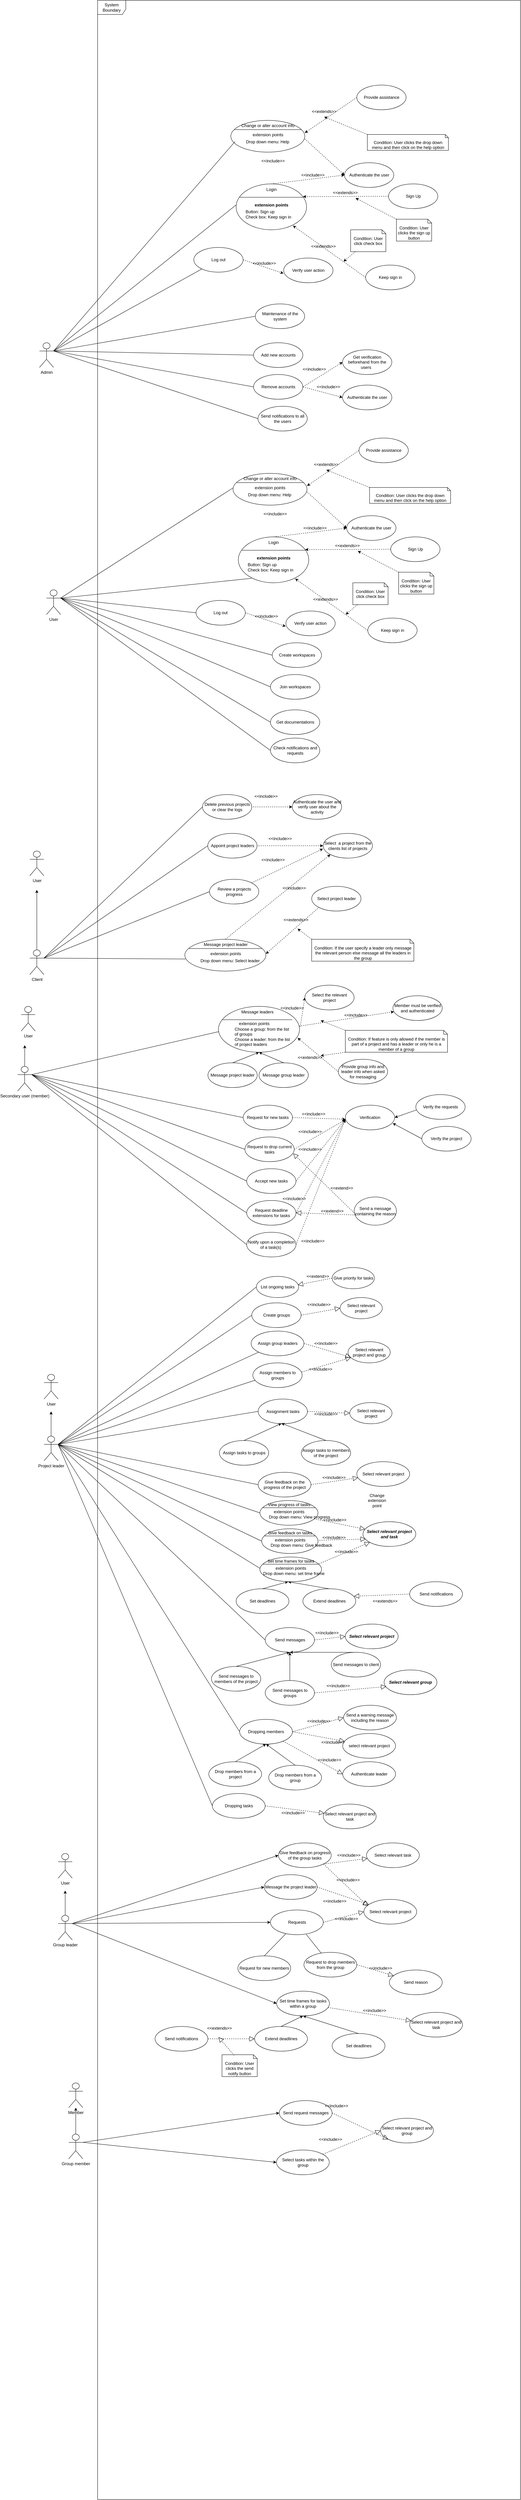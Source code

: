 <mxfile version="13.9.9" type="device"><diagram id="6w9Y84feZphGdz3I18f9" name="Page-1"><mxGraphModel dx="2351" dy="3893" grid="1" gridSize="10" guides="1" tooltips="1" connect="1" arrows="1" fold="1" page="1" pageScale="1" pageWidth="850" pageHeight="1100" math="0" shadow="0"><root><mxCell id="0"/><mxCell id="1" parent="0"/><mxCell id="DAs-1uU9wL7oWLrZRLtQ-53" value="System Boundary" style="shape=umlFrame;whiteSpace=wrap;html=1;width=80;height=40;" parent="1" vertex="1"><mxGeometry x="-570" y="-3150" width="1200" height="7080" as="geometry"/></mxCell><mxCell id="DAs-1uU9wL7oWLrZRLtQ-103" style="edgeStyle=none;rounded=0;orthogonalLoop=1;jettySize=auto;html=1;exitX=1;exitY=0.333;exitDx=0;exitDy=0;exitPerimeter=0;entryX=0;entryY=0.5;entryDx=0;entryDy=0;endArrow=none;endFill=0;" parent="1" source="DAs-1uU9wL7oWLrZRLtQ-27" target="DAs-1uU9wL7oWLrZRLtQ-104" edge="1"><mxGeometry relative="1" as="geometry"><mxPoint x="-250" y="-1205" as="targetPoint"/></mxGeometry></mxCell><mxCell id="DAs-1uU9wL7oWLrZRLtQ-110" style="edgeStyle=none;rounded=0;orthogonalLoop=1;jettySize=auto;html=1;exitX=1;exitY=0.333;exitDx=0;exitDy=0;exitPerimeter=0;entryX=0;entryY=0.5;entryDx=0;entryDy=0;endArrow=none;endFill=0;" parent="1" source="DAs-1uU9wL7oWLrZRLtQ-27" target="DAs-1uU9wL7oWLrZRLtQ-109" edge="1"><mxGeometry relative="1" as="geometry"/></mxCell><mxCell id="DAs-1uU9wL7oWLrZRLtQ-112" style="edgeStyle=none;rounded=0;orthogonalLoop=1;jettySize=auto;html=1;entryX=0;entryY=0.5;entryDx=0;entryDy=0;endArrow=none;endFill=0;exitX=1;exitY=0.333;exitDx=0;exitDy=0;exitPerimeter=0;" parent="1" source="DAs-1uU9wL7oWLrZRLtQ-27" target="DAs-1uU9wL7oWLrZRLtQ-111" edge="1"><mxGeometry relative="1" as="geometry"><mxPoint x="-680" y="-1250" as="sourcePoint"/></mxGeometry></mxCell><mxCell id="DAs-1uU9wL7oWLrZRLtQ-114" style="edgeStyle=none;rounded=0;orthogonalLoop=1;jettySize=auto;html=1;exitX=1;exitY=0.333;exitDx=0;exitDy=0;exitPerimeter=0;entryX=0;entryY=0.5;entryDx=0;entryDy=0;endArrow=none;endFill=0;" parent="1" source="DAs-1uU9wL7oWLrZRLtQ-27" target="DAs-1uU9wL7oWLrZRLtQ-113" edge="1"><mxGeometry relative="1" as="geometry"/></mxCell><mxCell id="DAs-1uU9wL7oWLrZRLtQ-27" value="User" style="shape=umlActor;verticalLabelPosition=bottom;verticalAlign=top;html=1;" parent="1" vertex="1"><mxGeometry x="-715" y="-1480" width="40" height="70" as="geometry"/></mxCell><mxCell id="DAs-1uU9wL7oWLrZRLtQ-61" style="edgeStyle=none;rounded=0;orthogonalLoop=1;jettySize=auto;html=1;exitX=0;exitY=0.5;exitDx=0;exitDy=0;entryX=0.999;entryY=0.33;entryDx=0;entryDy=0;entryPerimeter=0;endArrow=classic;endFill=1;dashed=1;" parent="1" source="DAs-1uU9wL7oWLrZRLtQ-60" target="DAs-1uU9wL7oWLrZRLtQ-73" edge="1"><mxGeometry relative="1" as="geometry"><mxPoint x="-87.15" y="-1528.6" as="targetPoint"/></mxGeometry></mxCell><mxCell id="DAs-1uU9wL7oWLrZRLtQ-60" value="Sign Up" style="ellipse;whiteSpace=wrap;html=1;" parent="1" vertex="1"><mxGeometry x="261.75" y="-1630" width="140" height="70" as="geometry"/></mxCell><mxCell id="DAs-1uU9wL7oWLrZRLtQ-71" value="" style="shape=ellipse;container=1;horizontal=1;horizontalStack=0;resizeParent=1;resizeParentMax=0;resizeLast=0;html=1;dashed=0;collapsible=0;" parent="1" vertex="1"><mxGeometry x="-170.75" y="-1630" width="200" height="130" as="geometry"/></mxCell><mxCell id="DAs-1uU9wL7oWLrZRLtQ-72" value="Login" style="html=1;strokeColor=none;fillColor=none;align=center;verticalAlign=middle;rotatable=0;" parent="DAs-1uU9wL7oWLrZRLtQ-71" vertex="1"><mxGeometry width="200" height="32.5" as="geometry"/></mxCell><mxCell id="DAs-1uU9wL7oWLrZRLtQ-73" value="" style="line;strokeWidth=1;fillColor=none;rotatable=0;labelPosition=right;points=[];portConstraint=eastwest;dashed=0;resizeWidth=1;" parent="DAs-1uU9wL7oWLrZRLtQ-71" vertex="1"><mxGeometry x="10" y="32.5" width="180" height="10.833" as="geometry"/></mxCell><mxCell id="DAs-1uU9wL7oWLrZRLtQ-74" value="&lt;b&gt;extension points&lt;/b&gt;" style="text;html=1;align=center;verticalAlign=middle;rotatable=0;" parent="DAs-1uU9wL7oWLrZRLtQ-71" vertex="1"><mxGeometry y="43.333" width="200" height="32.5" as="geometry"/></mxCell><mxCell id="DAs-1uU9wL7oWLrZRLtQ-75" value="Button: Sign up&lt;br&gt;Check box: Keep sign in" style="text;html=1;align=left;verticalAlign=middle;rotatable=0;spacingLeft=25;" parent="DAs-1uU9wL7oWLrZRLtQ-71" vertex="1"><mxGeometry x="-0.004" y="70" width="200" height="32.5" as="geometry"/></mxCell><mxCell id="DAs-1uU9wL7oWLrZRLtQ-76" style="edgeStyle=none;rounded=0;orthogonalLoop=1;jettySize=auto;html=1;exitX=0.19;exitY=0.903;exitDx=0;exitDy=0;entryX=1;entryY=0.333;entryDx=0;entryDy=0;entryPerimeter=0;endArrow=none;endFill=0;exitPerimeter=0;" parent="1" source="DAs-1uU9wL7oWLrZRLtQ-71" target="DAs-1uU9wL7oWLrZRLtQ-27" edge="1"><mxGeometry relative="1" as="geometry"/></mxCell><mxCell id="DAs-1uU9wL7oWLrZRLtQ-77" value="&amp;lt;&amp;lt;extends&amp;gt;&amp;gt;" style="text;html=1;strokeColor=none;fillColor=none;align=center;verticalAlign=middle;whiteSpace=wrap;rounded=0;" parent="1" vertex="1"><mxGeometry x="109.25" y="-1620" width="60" height="30" as="geometry"/></mxCell><mxCell id="DAs-1uU9wL7oWLrZRLtQ-78" value="Authenticate the user" style="ellipse;whiteSpace=wrap;html=1;" parent="1" vertex="1"><mxGeometry x="136.75" y="-1690" width="140" height="70" as="geometry"/></mxCell><mxCell id="DAs-1uU9wL7oWLrZRLtQ-79" style="edgeStyle=none;rounded=0;orthogonalLoop=1;jettySize=auto;html=1;exitX=0.5;exitY=0;exitDx=0;exitDy=0;entryX=0;entryY=0.5;entryDx=0;entryDy=0;endArrow=classic;endFill=1;dashed=1;" parent="1" source="DAs-1uU9wL7oWLrZRLtQ-72" target="DAs-1uU9wL7oWLrZRLtQ-78" edge="1"><mxGeometry relative="1" as="geometry"/></mxCell><mxCell id="DAs-1uU9wL7oWLrZRLtQ-80" value="&amp;lt;&amp;lt;include&amp;gt;&amp;gt;" style="text;html=1;strokeColor=none;fillColor=none;align=center;verticalAlign=middle;whiteSpace=wrap;rounded=0;" parent="1" vertex="1"><mxGeometry x="16.75" y="-1670" width="60" height="30" as="geometry"/></mxCell><mxCell id="DAs-1uU9wL7oWLrZRLtQ-81" value="" style="shape=ellipse;container=1;horizontal=1;horizontalStack=0;resizeParent=1;resizeParentMax=0;resizeLast=0;html=1;dashed=0;collapsible=0;" parent="1" vertex="1"><mxGeometry x="-185.75" y="-1810" width="210" height="90" as="geometry"/></mxCell><mxCell id="DAs-1uU9wL7oWLrZRLtQ-82" value="Change or alter account info" style="html=1;strokeColor=none;fillColor=none;align=center;verticalAlign=middle;rotatable=0;" parent="DAs-1uU9wL7oWLrZRLtQ-81" vertex="1"><mxGeometry y="7.5" width="210" height="15.0" as="geometry"/></mxCell><mxCell id="DAs-1uU9wL7oWLrZRLtQ-83" value="" style="line;strokeWidth=1;fillColor=none;rotatable=0;labelPosition=right;points=[];portConstraint=eastwest;dashed=0;resizeWidth=1;" parent="DAs-1uU9wL7oWLrZRLtQ-81" vertex="1"><mxGeometry x="10.5" y="22.5" width="189" height="7.5" as="geometry"/></mxCell><mxCell id="DAs-1uU9wL7oWLrZRLtQ-84" value="extension points" style="text;html=1;align=center;verticalAlign=middle;rotatable=0;" parent="DAs-1uU9wL7oWLrZRLtQ-81" vertex="1"><mxGeometry y="30.0" width="210" height="22.5" as="geometry"/></mxCell><mxCell id="DAs-1uU9wL7oWLrZRLtQ-85" value="Drop down menu: Help" style="text;html=1;align=left;verticalAlign=middle;rotatable=0;spacingLeft=25;" parent="DAs-1uU9wL7oWLrZRLtQ-81" vertex="1"><mxGeometry x="16.154" y="52.502" width="177.692" height="16.322" as="geometry"/></mxCell><mxCell id="DAs-1uU9wL7oWLrZRLtQ-86" style="edgeStyle=none;rounded=0;orthogonalLoop=1;jettySize=auto;html=1;exitX=0;exitY=0.5;exitDx=0;exitDy=0;entryX=1;entryY=0.333;entryDx=0;entryDy=0;entryPerimeter=0;endArrow=none;endFill=0;" parent="1" source="DAs-1uU9wL7oWLrZRLtQ-84" target="DAs-1uU9wL7oWLrZRLtQ-27" edge="1"><mxGeometry relative="1" as="geometry"><mxPoint x="-260.004" y="-1720" as="sourcePoint"/><mxPoint x="-679.6" y="-1517.917" as="targetPoint"/></mxGeometry></mxCell><mxCell id="DAs-1uU9wL7oWLrZRLtQ-92" style="edgeStyle=none;rounded=0;orthogonalLoop=1;jettySize=auto;html=1;exitX=0;exitY=0.5;exitDx=0;exitDy=0;entryX=1;entryY=0.25;entryDx=0;entryDy=0;dashed=1;endArrow=classic;endFill=1;" parent="1" source="DAs-1uU9wL7oWLrZRLtQ-87" target="DAs-1uU9wL7oWLrZRLtQ-84" edge="1"><mxGeometry relative="1" as="geometry"/></mxCell><mxCell id="DAs-1uU9wL7oWLrZRLtQ-87" value="Provide assistance" style="ellipse;whiteSpace=wrap;html=1;" parent="1" vertex="1"><mxGeometry x="171.75" y="-1910" width="140" height="70" as="geometry"/></mxCell><mxCell id="DAs-1uU9wL7oWLrZRLtQ-88" style="edgeStyle=none;rounded=0;orthogonalLoop=1;jettySize=auto;html=1;exitX=1;exitY=1;exitDx=0;exitDy=0;entryX=0;entryY=0.5;entryDx=0;entryDy=0;dashed=1;endArrow=classic;endFill=1;" parent="1" source="DAs-1uU9wL7oWLrZRLtQ-84" target="DAs-1uU9wL7oWLrZRLtQ-78" edge="1"><mxGeometry relative="1" as="geometry"/></mxCell><mxCell id="DAs-1uU9wL7oWLrZRLtQ-89" value="&amp;lt;&amp;lt;include&amp;gt;&amp;gt;" style="text;html=1;strokeColor=none;fillColor=none;align=center;verticalAlign=middle;whiteSpace=wrap;rounded=0;" parent="1" vertex="1"><mxGeometry x="-95.75" y="-1710" width="60" height="30" as="geometry"/></mxCell><mxCell id="DAs-1uU9wL7oWLrZRLtQ-93" value="&amp;lt;&amp;lt;extends&amp;gt;&amp;gt;" style="text;html=1;strokeColor=none;fillColor=none;align=center;verticalAlign=middle;whiteSpace=wrap;rounded=0;" parent="1" vertex="1"><mxGeometry x="49.25" y="-1850" width="60" height="30" as="geometry"/></mxCell><mxCell id="DAs-1uU9wL7oWLrZRLtQ-95" style="edgeStyle=none;rounded=0;orthogonalLoop=1;jettySize=auto;html=1;exitX=0;exitY=0;exitDx=0;exitDy=0;exitPerimeter=0;dashed=1;endArrow=classic;endFill=1;" parent="1" source="DAs-1uU9wL7oWLrZRLtQ-94" target="DAs-1uU9wL7oWLrZRLtQ-77" edge="1"><mxGeometry relative="1" as="geometry"/></mxCell><mxCell id="DAs-1uU9wL7oWLrZRLtQ-94" value="Condition: User clicks the sign up button" style="shape=note2;boundedLbl=1;whiteSpace=wrap;html=1;size=11;verticalAlign=top;align=center;" parent="1" vertex="1"><mxGeometry x="284.25" y="-1530" width="100" height="62" as="geometry"/></mxCell><mxCell id="DAs-1uU9wL7oWLrZRLtQ-97" style="edgeStyle=none;rounded=0;orthogonalLoop=1;jettySize=auto;html=1;exitX=0;exitY=0;exitDx=0;exitDy=0;exitPerimeter=0;dashed=1;endArrow=classic;endFill=1;entryX=0.5;entryY=1;entryDx=0;entryDy=0;" parent="1" source="DAs-1uU9wL7oWLrZRLtQ-96" edge="1" target="DAs-1uU9wL7oWLrZRLtQ-93"><mxGeometry relative="1" as="geometry"><mxPoint x="34.25" y="-1820" as="targetPoint"/></mxGeometry></mxCell><mxCell id="DAs-1uU9wL7oWLrZRLtQ-96" value="Condition: User clicks the drop down menu and then click on the help option" style="shape=note2;boundedLbl=1;whiteSpace=wrap;html=1;size=9;verticalAlign=top;align=center;" parent="1" vertex="1"><mxGeometry x="201.75" y="-1770" width="230" height="45" as="geometry"/></mxCell><mxCell id="DAs-1uU9wL7oWLrZRLtQ-107" style="edgeStyle=none;rounded=0;orthogonalLoop=1;jettySize=auto;html=1;exitX=1;exitY=0.5;exitDx=0;exitDy=0;entryX=-0.004;entryY=0.622;entryDx=0;entryDy=0;entryPerimeter=0;endArrow=classic;endFill=1;dashed=1;" parent="1" source="DAs-1uU9wL7oWLrZRLtQ-104" target="DAs-1uU9wL7oWLrZRLtQ-105" edge="1"><mxGeometry relative="1" as="geometry"/></mxCell><mxCell id="DAs-1uU9wL7oWLrZRLtQ-104" value="Log out" style="ellipse;whiteSpace=wrap;html=1;" parent="1" vertex="1"><mxGeometry x="-290.75" y="-1450" width="140" height="70" as="geometry"/></mxCell><mxCell id="DAs-1uU9wL7oWLrZRLtQ-105" value="Verify user action" style="ellipse;whiteSpace=wrap;html=1;" parent="1" vertex="1"><mxGeometry x="-35.75" y="-1420" width="140" height="70" as="geometry"/></mxCell><mxCell id="DAs-1uU9wL7oWLrZRLtQ-108" value="&amp;lt;&amp;lt;include&amp;gt;&amp;gt;" style="text;html=1;strokeColor=none;fillColor=none;align=center;verticalAlign=middle;whiteSpace=wrap;rounded=0;" parent="1" vertex="1"><mxGeometry x="-120.75" y="-1420" width="60" height="30" as="geometry"/></mxCell><mxCell id="DAs-1uU9wL7oWLrZRLtQ-109" value="Create workspaces" style="ellipse;whiteSpace=wrap;html=1;" parent="1" vertex="1"><mxGeometry x="-74.5" y="-1330" width="140" height="70" as="geometry"/></mxCell><mxCell id="DAs-1uU9wL7oWLrZRLtQ-111" value="Join workspaces" style="ellipse;whiteSpace=wrap;html=1;" parent="1" vertex="1"><mxGeometry x="-79.5" y="-1240" width="140" height="70" as="geometry"/></mxCell><mxCell id="DAs-1uU9wL7oWLrZRLtQ-113" value="Get documentations" style="ellipse;whiteSpace=wrap;html=1;" parent="1" vertex="1"><mxGeometry x="-79.5" y="-1140" width="140" height="70" as="geometry"/></mxCell><mxCell id="DAs-1uU9wL7oWLrZRLtQ-118" style="edgeStyle=none;rounded=0;orthogonalLoop=1;jettySize=auto;html=1;exitX=0.5;exitY=0;exitDx=0;exitDy=0;exitPerimeter=0;endArrow=classic;endFill=1;startArrow=none;startFill=0;" parent="1" source="DAs-1uU9wL7oWLrZRLtQ-115" edge="1"><mxGeometry relative="1" as="geometry"><mxPoint x="-742.5" y="-630" as="targetPoint"/></mxGeometry></mxCell><mxCell id="DAs-1uU9wL7oWLrZRLtQ-123" style="edgeStyle=none;rounded=0;orthogonalLoop=1;jettySize=auto;html=1;exitX=1;exitY=0.333;exitDx=0;exitDy=0;exitPerimeter=0;entryX=0;entryY=0.5;entryDx=0;entryDy=0;startArrow=none;startFill=0;endArrow=none;endFill=0;" parent="1" source="DAs-1uU9wL7oWLrZRLtQ-115" target="DAs-1uU9wL7oWLrZRLtQ-119" edge="1"><mxGeometry relative="1" as="geometry"/></mxCell><mxCell id="DAs-1uU9wL7oWLrZRLtQ-125" style="edgeStyle=none;rounded=0;orthogonalLoop=1;jettySize=auto;html=1;exitX=1;exitY=0.333;exitDx=0;exitDy=0;exitPerimeter=0;entryX=0.008;entryY=0.621;entryDx=0;entryDy=0;startArrow=none;startFill=0;endArrow=none;endFill=0;entryPerimeter=0;" parent="1" source="DAs-1uU9wL7oWLrZRLtQ-115" target="DAs-1uU9wL7oWLrZRLtQ-128" edge="1"><mxGeometry relative="1" as="geometry"><mxPoint x="-242.5" y="-475" as="targetPoint"/></mxGeometry></mxCell><mxCell id="DAs-1uU9wL7oWLrZRLtQ-115" value="Client" style="shape=umlActor;verticalLabelPosition=bottom;verticalAlign=top;html=1;" parent="1" vertex="1"><mxGeometry x="-762.5" y="-460" width="40" height="70" as="geometry"/></mxCell><mxCell id="DAs-1uU9wL7oWLrZRLtQ-122" style="edgeStyle=none;rounded=0;orthogonalLoop=1;jettySize=auto;html=1;exitX=1;exitY=0;exitDx=0;exitDy=0;entryX=-0.004;entryY=0.623;entryDx=0;entryDy=0;entryPerimeter=0;startArrow=none;startFill=0;endArrow=classic;endFill=1;dashed=1;" parent="1" source="DAs-1uU9wL7oWLrZRLtQ-119" target="DAs-1uU9wL7oWLrZRLtQ-121" edge="1"><mxGeometry relative="1" as="geometry"/></mxCell><mxCell id="DAs-1uU9wL7oWLrZRLtQ-119" value="Review a projects progress" style="ellipse;whiteSpace=wrap;html=1;" parent="1" vertex="1"><mxGeometry x="-252.5" y="-660" width="140" height="70" as="geometry"/></mxCell><mxCell id="DAs-1uU9wL7oWLrZRLtQ-120" value="&amp;lt;&amp;lt;include&amp;gt;&amp;gt;" style="text;html=1;strokeColor=none;fillColor=none;align=center;verticalAlign=middle;whiteSpace=wrap;rounded=0;" parent="1" vertex="1"><mxGeometry x="-102.5" y="-730" width="60" height="30" as="geometry"/></mxCell><mxCell id="DAs-1uU9wL7oWLrZRLtQ-142" style="edgeStyle=none;rounded=0;orthogonalLoop=1;jettySize=auto;html=1;exitX=0;exitY=0.5;exitDx=0;exitDy=0;entryX=1;entryY=0.5;entryDx=0;entryDy=0;startArrow=classic;startFill=1;endArrow=none;endFill=0;dashed=1;" parent="1" source="DAs-1uU9wL7oWLrZRLtQ-121" target="DAs-1uU9wL7oWLrZRLtQ-139" edge="1"><mxGeometry relative="1" as="geometry"/></mxCell><mxCell id="DAs-1uU9wL7oWLrZRLtQ-121" value="Select&amp;nbsp; a project from the clients list of projects" style="ellipse;whiteSpace=wrap;html=1;" parent="1" vertex="1"><mxGeometry x="70" y="-790" width="140" height="70" as="geometry"/></mxCell><mxCell id="DAs-1uU9wL7oWLrZRLtQ-126" style="edgeStyle=none;rounded=0;orthogonalLoop=1;jettySize=auto;html=1;exitX=0.5;exitY=0;exitDx=0;exitDy=0;entryX=0;entryY=1;entryDx=0;entryDy=0;startArrow=none;startFill=0;endArrow=classic;endFill=1;dashed=1;" parent="1" source="DAs-1uU9wL7oWLrZRLtQ-128" target="DAs-1uU9wL7oWLrZRLtQ-121" edge="1"><mxGeometry relative="1" as="geometry"><mxPoint x="-102.5" y="-475" as="sourcePoint"/></mxGeometry></mxCell><mxCell id="DAs-1uU9wL7oWLrZRLtQ-127" value="&amp;lt;&amp;lt;include&amp;gt;&amp;gt;" style="text;html=1;strokeColor=none;fillColor=none;align=center;verticalAlign=middle;whiteSpace=wrap;rounded=0;" parent="1" vertex="1"><mxGeometry x="-42.5" y="-650" width="60" height="30" as="geometry"/></mxCell><mxCell id="DAs-1uU9wL7oWLrZRLtQ-135" style="edgeStyle=none;rounded=0;orthogonalLoop=1;jettySize=auto;html=1;exitX=1;exitY=0.5;exitDx=0;exitDy=0;entryX=0;entryY=1;entryDx=0;entryDy=0;startArrow=classic;startFill=1;endArrow=none;endFill=0;dashed=1;" parent="1" source="DAs-1uU9wL7oWLrZRLtQ-131" target="DAs-1uU9wL7oWLrZRLtQ-134" edge="1"><mxGeometry relative="1" as="geometry"/></mxCell><mxCell id="DAs-1uU9wL7oWLrZRLtQ-128" value="" style="shape=ellipse;container=1;horizontal=1;horizontalStack=0;resizeParent=1;resizeParentMax=0;resizeLast=0;html=1;dashed=0;collapsible=0;" parent="1" vertex="1"><mxGeometry x="-322.5" y="-490" width="230" height="90" as="geometry"/></mxCell><mxCell id="DAs-1uU9wL7oWLrZRLtQ-129" value="Message project leader" style="html=1;strokeColor=none;fillColor=none;align=center;verticalAlign=middle;rotatable=0;" parent="DAs-1uU9wL7oWLrZRLtQ-128" vertex="1"><mxGeometry y="7.5" width="230" height="15.0" as="geometry"/></mxCell><mxCell id="DAs-1uU9wL7oWLrZRLtQ-130" value="" style="line;strokeWidth=1;fillColor=none;rotatable=0;labelPosition=right;points=[];portConstraint=eastwest;dashed=0;resizeWidth=1;" parent="DAs-1uU9wL7oWLrZRLtQ-128" vertex="1"><mxGeometry x="11.5" y="22.5" width="207" height="7.5" as="geometry"/></mxCell><mxCell id="DAs-1uU9wL7oWLrZRLtQ-131" value="extension points" style="text;html=1;align=center;verticalAlign=middle;rotatable=0;" parent="DAs-1uU9wL7oWLrZRLtQ-128" vertex="1"><mxGeometry y="30.0" width="230" height="22.5" as="geometry"/></mxCell><mxCell id="DAs-1uU9wL7oWLrZRLtQ-132" value="Drop down menu: Select leader" style="text;html=1;align=left;verticalAlign=middle;rotatable=0;spacingLeft=25;" parent="DAs-1uU9wL7oWLrZRLtQ-128" vertex="1"><mxGeometry x="17.692" y="52.502" width="194.615" height="16.322" as="geometry"/></mxCell><mxCell id="DAs-1uU9wL7oWLrZRLtQ-136" style="edgeStyle=none;rounded=0;orthogonalLoop=1;jettySize=auto;html=1;exitX=0;exitY=0;exitDx=0;exitDy=0;exitPerimeter=0;startArrow=none;startFill=0;endArrow=classic;endFill=1;dashed=1;" parent="1" source="DAs-1uU9wL7oWLrZRLtQ-133" edge="1"><mxGeometry relative="1" as="geometry"><mxPoint x="-2.5" y="-520" as="targetPoint"/></mxGeometry></mxCell><mxCell id="DAs-1uU9wL7oWLrZRLtQ-133" value="Condition: If the user specify a leader only message the relevant person else message all the leaders in the group" style="shape=note2;boundedLbl=1;whiteSpace=wrap;html=1;size=11;verticalAlign=top;align=center;" parent="1" vertex="1"><mxGeometry x="37.5" y="-490" width="290" height="62" as="geometry"/></mxCell><mxCell id="DAs-1uU9wL7oWLrZRLtQ-134" value="Select project leader" style="ellipse;whiteSpace=wrap;html=1;" parent="1" vertex="1"><mxGeometry x="37.5" y="-640" width="140" height="70" as="geometry"/></mxCell><mxCell id="DAs-1uU9wL7oWLrZRLtQ-137" value="&amp;lt;&amp;lt;extends&amp;gt;&amp;gt;" style="text;html=1;strokeColor=none;fillColor=none;align=center;verticalAlign=middle;whiteSpace=wrap;rounded=0;" parent="1" vertex="1"><mxGeometry x="-37.5" y="-560" width="60" height="30" as="geometry"/></mxCell><mxCell id="DAs-1uU9wL7oWLrZRLtQ-140" style="edgeStyle=none;rounded=0;orthogonalLoop=1;jettySize=auto;html=1;exitX=0;exitY=0.5;exitDx=0;exitDy=0;entryX=1;entryY=0.333;entryDx=0;entryDy=0;entryPerimeter=0;startArrow=none;startFill=0;endArrow=none;endFill=0;" parent="1" source="DAs-1uU9wL7oWLrZRLtQ-139" target="DAs-1uU9wL7oWLrZRLtQ-115" edge="1"><mxGeometry relative="1" as="geometry"/></mxCell><mxCell id="DAs-1uU9wL7oWLrZRLtQ-139" value="Appoint project leaders" style="ellipse;whiteSpace=wrap;html=1;" parent="1" vertex="1"><mxGeometry x="-257.5" y="-790" width="140" height="70" as="geometry"/></mxCell><mxCell id="DAs-1uU9wL7oWLrZRLtQ-143" value="&amp;lt;&amp;lt;include&amp;gt;&amp;gt;" style="text;html=1;strokeColor=none;fillColor=none;align=center;verticalAlign=middle;whiteSpace=wrap;rounded=0;" parent="1" vertex="1"><mxGeometry x="-82.5" y="-790" width="60" height="30" as="geometry"/></mxCell><mxCell id="DAs-1uU9wL7oWLrZRLtQ-145" style="edgeStyle=none;rounded=0;orthogonalLoop=1;jettySize=auto;html=1;exitX=0;exitY=0.5;exitDx=0;exitDy=0;entryX=1;entryY=0.333;entryDx=0;entryDy=0;entryPerimeter=0;startArrow=none;startFill=0;endArrow=none;endFill=0;" parent="1" source="DAs-1uU9wL7oWLrZRLtQ-144" target="DAs-1uU9wL7oWLrZRLtQ-115" edge="1"><mxGeometry relative="1" as="geometry"/></mxCell><mxCell id="DAs-1uU9wL7oWLrZRLtQ-144" value="Delete previous projects or clear the logs" style="ellipse;whiteSpace=wrap;html=1;" parent="1" vertex="1"><mxGeometry x="-272.5" y="-900" width="140" height="70" as="geometry"/></mxCell><mxCell id="DAs-1uU9wL7oWLrZRLtQ-149" style="edgeStyle=none;rounded=0;orthogonalLoop=1;jettySize=auto;html=1;exitX=0;exitY=0.5;exitDx=0;exitDy=0;entryX=1;entryY=0.5;entryDx=0;entryDy=0;startArrow=classic;startFill=1;endArrow=none;endFill=0;dashed=1;" parent="1" source="DAs-1uU9wL7oWLrZRLtQ-148" target="DAs-1uU9wL7oWLrZRLtQ-144" edge="1"><mxGeometry relative="1" as="geometry"/></mxCell><mxCell id="DAs-1uU9wL7oWLrZRLtQ-148" value="Authenticate the user and verify user about the activity" style="ellipse;whiteSpace=wrap;html=1;" parent="1" vertex="1"><mxGeometry x="-17.5" y="-900" width="140" height="70" as="geometry"/></mxCell><mxCell id="DAs-1uU9wL7oWLrZRLtQ-150" value="&amp;lt;&amp;lt;include&amp;gt;&amp;gt;" style="text;html=1;strokeColor=none;fillColor=none;align=center;verticalAlign=middle;whiteSpace=wrap;rounded=0;" parent="1" vertex="1"><mxGeometry x="-122.5" y="-910" width="60" height="30" as="geometry"/></mxCell><mxCell id="DAs-1uU9wL7oWLrZRLtQ-157" style="rounded=0;orthogonalLoop=1;jettySize=auto;html=1;exitX=1;exitY=0.333;exitDx=0;exitDy=0;exitPerimeter=0;entryX=0;entryY=0.5;entryDx=0;entryDy=0;startArrow=none;startFill=0;endArrow=none;endFill=0;" parent="1" source="DAs-1uU9wL7oWLrZRLtQ-151" target="DAs-1uU9wL7oWLrZRLtQ-156" edge="1"><mxGeometry relative="1" as="geometry"/></mxCell><mxCell id="DAs-1uU9wL7oWLrZRLtQ-161" style="edgeStyle=none;rounded=0;orthogonalLoop=1;jettySize=auto;html=1;exitX=1;exitY=0.333;exitDx=0;exitDy=0;exitPerimeter=0;entryX=0;entryY=0.5;entryDx=0;entryDy=0;startArrow=none;startFill=0;endArrow=none;endFill=0;" parent="1" source="DAs-1uU9wL7oWLrZRLtQ-151" target="DAs-1uU9wL7oWLrZRLtQ-158" edge="1"><mxGeometry relative="1" as="geometry"/></mxCell><mxCell id="DAs-1uU9wL7oWLrZRLtQ-162" style="edgeStyle=none;rounded=0;orthogonalLoop=1;jettySize=auto;html=1;exitX=1;exitY=0.333;exitDx=0;exitDy=0;exitPerimeter=0;entryX=0;entryY=0.5;entryDx=0;entryDy=0;startArrow=none;startFill=0;endArrow=none;endFill=0;" parent="1" source="DAs-1uU9wL7oWLrZRLtQ-151" target="DAs-1uU9wL7oWLrZRLtQ-159" edge="1"><mxGeometry relative="1" as="geometry"/></mxCell><mxCell id="DAs-1uU9wL7oWLrZRLtQ-163" style="edgeStyle=none;rounded=0;orthogonalLoop=1;jettySize=auto;html=1;exitX=1;exitY=0.333;exitDx=0;exitDy=0;exitPerimeter=0;entryX=0;entryY=0.5;entryDx=0;entryDy=0;startArrow=none;startFill=0;endArrow=none;endFill=0;" parent="1" source="DAs-1uU9wL7oWLrZRLtQ-151" target="DAs-1uU9wL7oWLrZRLtQ-160" edge="1"><mxGeometry relative="1" as="geometry"/></mxCell><mxCell id="DAs-1uU9wL7oWLrZRLtQ-151" value="Admin" style="shape=umlActor;verticalLabelPosition=bottom;verticalAlign=top;html=1;" parent="1" vertex="1"><mxGeometry x="-735" y="-2180" width="40" height="70" as="geometry"/></mxCell><mxCell id="DAs-1uU9wL7oWLrZRLtQ-156" value="Maintenance of the system" style="ellipse;whiteSpace=wrap;html=1;" parent="1" vertex="1"><mxGeometry x="-122.5" y="-2290" width="140" height="70" as="geometry"/></mxCell><mxCell id="DAs-1uU9wL7oWLrZRLtQ-158" value="Add new accounts" style="ellipse;whiteSpace=wrap;html=1;" parent="1" vertex="1"><mxGeometry x="-127.5" y="-2180" width="140" height="70" as="geometry"/></mxCell><mxCell id="DAs-1uU9wL7oWLrZRLtQ-165" style="edgeStyle=none;rounded=0;orthogonalLoop=1;jettySize=auto;html=1;exitX=1;exitY=0.5;exitDx=0;exitDy=0;entryX=0;entryY=0.5;entryDx=0;entryDy=0;startArrow=none;startFill=0;endArrow=classic;endFill=1;dashed=1;" parent="1" source="DAs-1uU9wL7oWLrZRLtQ-159" target="DAs-1uU9wL7oWLrZRLtQ-164" edge="1"><mxGeometry relative="1" as="geometry"/></mxCell><mxCell id="DAs-1uU9wL7oWLrZRLtQ-169" style="edgeStyle=none;rounded=0;orthogonalLoop=1;jettySize=auto;html=1;exitX=1;exitY=0.5;exitDx=0;exitDy=0;entryX=0;entryY=0.5;entryDx=0;entryDy=0;dashed=1;startArrow=none;startFill=0;endArrow=classic;endFill=1;" parent="1" source="DAs-1uU9wL7oWLrZRLtQ-159" target="DAs-1uU9wL7oWLrZRLtQ-168" edge="1"><mxGeometry relative="1" as="geometry"/></mxCell><mxCell id="DAs-1uU9wL7oWLrZRLtQ-159" value="Remove accounts" style="ellipse;whiteSpace=wrap;html=1;" parent="1" vertex="1"><mxGeometry x="-127.5" y="-2090" width="140" height="70" as="geometry"/></mxCell><mxCell id="DAs-1uU9wL7oWLrZRLtQ-160" value="Send notifications to all the users" style="ellipse;whiteSpace=wrap;html=1;" parent="1" vertex="1"><mxGeometry x="-115" y="-2000" width="140" height="70" as="geometry"/></mxCell><mxCell id="DAs-1uU9wL7oWLrZRLtQ-164" value="Get verification beforehand from the users&amp;nbsp;&amp;nbsp;" style="ellipse;whiteSpace=wrap;html=1;" parent="1" vertex="1"><mxGeometry x="125" y="-2160" width="140" height="70" as="geometry"/></mxCell><mxCell id="DAs-1uU9wL7oWLrZRLtQ-166" value="&amp;lt;&amp;lt;include&amp;gt;&amp;gt;" style="text;html=1;strokeColor=none;fillColor=none;align=center;verticalAlign=middle;whiteSpace=wrap;rounded=0;" parent="1" vertex="1"><mxGeometry x="15" y="-2120" width="60" height="30" as="geometry"/></mxCell><mxCell id="DAs-1uU9wL7oWLrZRLtQ-168" value="Authenticate the user" style="ellipse;whiteSpace=wrap;html=1;" parent="1" vertex="1"><mxGeometry x="125" y="-2060" width="140" height="70" as="geometry"/></mxCell><mxCell id="DAs-1uU9wL7oWLrZRLtQ-170" value="&amp;lt;&amp;lt;include&amp;gt;&amp;gt;" style="text;html=1;strokeColor=none;fillColor=none;align=center;verticalAlign=middle;whiteSpace=wrap;rounded=0;" parent="1" vertex="1"><mxGeometry x="55" y="-2070" width="60" height="30" as="geometry"/></mxCell><mxCell id="DAs-1uU9wL7oWLrZRLtQ-176" style="edgeStyle=none;rounded=0;orthogonalLoop=1;jettySize=auto;html=1;exitX=1;exitY=0.333;exitDx=0;exitDy=0;exitPerimeter=0;entryX=0.003;entryY=0.551;entryDx=0;entryDy=0;startArrow=none;startFill=0;endArrow=none;endFill=0;entryPerimeter=0;" parent="1" source="DAs-1uU9wL7oWLrZRLtQ-171" target="DAs-1uU9wL7oWLrZRLtQ-186" edge="1"><mxGeometry relative="1" as="geometry"><mxPoint x="-207" y="-195" as="targetPoint"/></mxGeometry></mxCell><mxCell id="DAs-1uU9wL7oWLrZRLtQ-207" style="edgeStyle=none;rounded=0;orthogonalLoop=1;jettySize=auto;html=1;exitX=1;exitY=0.333;exitDx=0;exitDy=0;exitPerimeter=0;entryX=0;entryY=0.5;entryDx=0;entryDy=0;startArrow=none;startFill=0;endArrow=none;endFill=0;" parent="1" source="DAs-1uU9wL7oWLrZRLtQ-171" target="DAs-1uU9wL7oWLrZRLtQ-203" edge="1"><mxGeometry relative="1" as="geometry"/></mxCell><mxCell id="DAs-1uU9wL7oWLrZRLtQ-208" style="edgeStyle=none;rounded=0;orthogonalLoop=1;jettySize=auto;html=1;exitX=1;exitY=0.333;exitDx=0;exitDy=0;exitPerimeter=0;startArrow=none;startFill=0;endArrow=none;endFill=0;entryX=0;entryY=0.5;entryDx=0;entryDy=0;" parent="1" source="DAs-1uU9wL7oWLrZRLtQ-171" target="DAs-1uU9wL7oWLrZRLtQ-204" edge="1"><mxGeometry relative="1" as="geometry"/></mxCell><mxCell id="DAs-1uU9wL7oWLrZRLtQ-209" style="edgeStyle=none;rounded=0;orthogonalLoop=1;jettySize=auto;html=1;exitX=1;exitY=0.333;exitDx=0;exitDy=0;exitPerimeter=0;entryX=0;entryY=0.5;entryDx=0;entryDy=0;startArrow=none;startFill=0;endArrow=none;endFill=0;" parent="1" source="DAs-1uU9wL7oWLrZRLtQ-171" target="DAs-1uU9wL7oWLrZRLtQ-205" edge="1"><mxGeometry relative="1" as="geometry"/></mxCell><mxCell id="DAs-1uU9wL7oWLrZRLtQ-210" style="edgeStyle=none;rounded=0;orthogonalLoop=1;jettySize=auto;html=1;exitX=1;exitY=0.333;exitDx=0;exitDy=0;exitPerimeter=0;entryX=0;entryY=0.5;entryDx=0;entryDy=0;startArrow=none;startFill=0;endArrow=none;endFill=0;" parent="1" source="DAs-1uU9wL7oWLrZRLtQ-171" target="DAs-1uU9wL7oWLrZRLtQ-206" edge="1"><mxGeometry relative="1" as="geometry"/></mxCell><mxCell id="DAs-1uU9wL7oWLrZRLtQ-244" style="edgeStyle=none;rounded=0;orthogonalLoop=1;jettySize=auto;html=1;exitX=0.5;exitY=0;exitDx=0;exitDy=0;exitPerimeter=0;startArrow=none;startFill=0;endArrow=classic;endFill=1;" parent="1" source="DAs-1uU9wL7oWLrZRLtQ-171" edge="1"><mxGeometry relative="1" as="geometry"><mxPoint x="-776.75" y="-190" as="targetPoint"/></mxGeometry></mxCell><mxCell id="DAs-1uU9wL7oWLrZRLtQ-171" value="Secondary user (member)" style="shape=umlActor;verticalLabelPosition=bottom;verticalAlign=top;html=1;" parent="1" vertex="1"><mxGeometry x="-797" y="-130" width="40" height="70" as="geometry"/></mxCell><mxCell id="DAs-1uU9wL7oWLrZRLtQ-185" style="edgeStyle=none;rounded=0;orthogonalLoop=1;jettySize=auto;html=1;exitX=0.994;exitY=0.432;exitDx=0;exitDy=0;startArrow=none;startFill=0;endArrow=classic;endFill=1;exitPerimeter=0;dashed=1;" parent="1" source="DAs-1uU9wL7oWLrZRLtQ-186" target="DAs-1uU9wL7oWLrZRLtQ-183" edge="1"><mxGeometry relative="1" as="geometry"><mxPoint x="-67" y="-195" as="sourcePoint"/></mxGeometry></mxCell><mxCell id="DAs-1uU9wL7oWLrZRLtQ-181" style="edgeStyle=none;rounded=0;orthogonalLoop=1;jettySize=auto;html=1;exitX=0.5;exitY=0;exitDx=0;exitDy=0;entryX=0.5;entryY=1;entryDx=0;entryDy=0;startArrow=none;startFill=0;endArrow=classic;endFill=1;" parent="1" source="DAs-1uU9wL7oWLrZRLtQ-178" target="DAs-1uU9wL7oWLrZRLtQ-186" edge="1"><mxGeometry relative="1" as="geometry"><mxPoint x="-137" y="-160" as="targetPoint"/></mxGeometry></mxCell><mxCell id="DAs-1uU9wL7oWLrZRLtQ-178" value="Message project leader" style="ellipse;whiteSpace=wrap;html=1;" parent="1" vertex="1"><mxGeometry x="-257" y="-140" width="140" height="70" as="geometry"/></mxCell><mxCell id="DAs-1uU9wL7oWLrZRLtQ-182" style="edgeStyle=none;rounded=0;orthogonalLoop=1;jettySize=auto;html=1;exitX=0.5;exitY=0;exitDx=0;exitDy=0;startArrow=none;startFill=0;endArrow=classic;endFill=1;entryX=0.5;entryY=1;entryDx=0;entryDy=0;" parent="1" source="DAs-1uU9wL7oWLrZRLtQ-179" target="DAs-1uU9wL7oWLrZRLtQ-186" edge="1"><mxGeometry relative="1" as="geometry"><mxPoint x="-137" y="-180" as="targetPoint"/></mxGeometry></mxCell><mxCell id="DAs-1uU9wL7oWLrZRLtQ-179" value="Message group leader" style="ellipse;whiteSpace=wrap;html=1;" parent="1" vertex="1"><mxGeometry x="-112" y="-140" width="140" height="70" as="geometry"/></mxCell><mxCell id="DAs-1uU9wL7oWLrZRLtQ-183" value="Member must be verified and authenticated" style="ellipse;whiteSpace=wrap;html=1;" parent="1" vertex="1"><mxGeometry x="268" y="-330" width="140" height="70" as="geometry"/></mxCell><mxCell id="DAs-1uU9wL7oWLrZRLtQ-184" value="&amp;lt;&amp;lt;include&amp;gt;&amp;gt;" style="text;html=1;strokeColor=none;fillColor=none;align=center;verticalAlign=middle;whiteSpace=wrap;rounded=0;" parent="1" vertex="1"><mxGeometry x="133" y="-290" width="60" height="30" as="geometry"/></mxCell><mxCell id="DAs-1uU9wL7oWLrZRLtQ-186" value="" style="shape=ellipse;container=1;horizontal=1;horizontalStack=0;resizeParent=1;resizeParentMax=0;resizeLast=0;html=1;dashed=0;collapsible=0;" parent="1" vertex="1"><mxGeometry x="-227" y="-300" width="230" height="130" as="geometry"/></mxCell><mxCell id="DAs-1uU9wL7oWLrZRLtQ-187" value="Message leaders" style="html=1;strokeColor=none;fillColor=none;align=center;verticalAlign=middle;rotatable=0;" parent="DAs-1uU9wL7oWLrZRLtQ-186" vertex="1"><mxGeometry width="220.417" height="32.5" as="geometry"/></mxCell><mxCell id="DAs-1uU9wL7oWLrZRLtQ-188" value="" style="line;strokeWidth=1;fillColor=none;rotatable=0;labelPosition=right;points=[];portConstraint=eastwest;dashed=0;resizeWidth=1;" parent="DAs-1uU9wL7oWLrZRLtQ-186" vertex="1"><mxGeometry x="11.021" y="32.5" width="198.375" height="10.833" as="geometry"/></mxCell><mxCell id="DAs-1uU9wL7oWLrZRLtQ-189" value="extension points" style="text;html=1;align=center;verticalAlign=middle;rotatable=0;" parent="DAs-1uU9wL7oWLrZRLtQ-186" vertex="1"><mxGeometry x="-9.583" y="32.503" width="220.417" height="32.5" as="geometry"/></mxCell><mxCell id="DAs-1uU9wL7oWLrZRLtQ-190" value="Choose a group: from the list&lt;br&gt;of groups&amp;nbsp;&lt;br&gt;Choose a leader: from the list&lt;br&gt;of project leaders&amp;nbsp;" style="text;html=1;align=left;verticalAlign=middle;rotatable=0;spacingLeft=25;" parent="DAs-1uU9wL7oWLrZRLtQ-186" vertex="1"><mxGeometry x="19.167" y="70" width="182.083" height="32.5" as="geometry"/></mxCell><mxCell id="DAs-1uU9wL7oWLrZRLtQ-197" style="edgeStyle=none;rounded=0;orthogonalLoop=1;jettySize=auto;html=1;exitX=0;exitY=0;exitDx=0;exitDy=0;exitPerimeter=0;startArrow=none;startFill=0;endArrow=classic;endFill=1;dashed=1;" parent="1" source="DAs-1uU9wL7oWLrZRLtQ-196" edge="1"><mxGeometry relative="1" as="geometry"><mxPoint x="63" y="-260" as="targetPoint"/></mxGeometry></mxCell><mxCell id="DAs-1uU9wL7oWLrZRLtQ-201" style="edgeStyle=none;rounded=0;orthogonalLoop=1;jettySize=auto;html=1;exitX=0;exitY=1;exitDx=0;exitDy=0;exitPerimeter=0;startArrow=none;startFill=0;endArrow=classic;endFill=1;dashed=1;" parent="1" source="DAs-1uU9wL7oWLrZRLtQ-196" edge="1"><mxGeometry relative="1" as="geometry"><mxPoint x="63" y="-160" as="targetPoint"/></mxGeometry></mxCell><mxCell id="DAs-1uU9wL7oWLrZRLtQ-196" value="Condition: If feature is only allowed if the member is part of a project and has a leader or only he is a member of a group" style="shape=note2;boundedLbl=1;whiteSpace=wrap;html=1;size=11;verticalAlign=top;align=center;" parent="1" vertex="1"><mxGeometry x="133" y="-232" width="290" height="62" as="geometry"/></mxCell><mxCell id="DAs-1uU9wL7oWLrZRLtQ-200" style="edgeStyle=none;rounded=0;orthogonalLoop=1;jettySize=auto;html=1;exitX=0;exitY=0.5;exitDx=0;exitDy=0;entryX=0.977;entryY=0.688;entryDx=0;entryDy=0;entryPerimeter=0;startArrow=none;startFill=0;endArrow=classic;endFill=1;dashed=1;" parent="1" source="DAs-1uU9wL7oWLrZRLtQ-199" target="DAs-1uU9wL7oWLrZRLtQ-186" edge="1"><mxGeometry relative="1" as="geometry"/></mxCell><mxCell id="DAs-1uU9wL7oWLrZRLtQ-199" value="Provide group info and leader info when asked for messaging" style="ellipse;whiteSpace=wrap;html=1;" parent="1" vertex="1"><mxGeometry x="113" y="-150" width="140" height="70" as="geometry"/></mxCell><mxCell id="DAs-1uU9wL7oWLrZRLtQ-202" value="&amp;lt;&amp;lt;extends&amp;gt;&amp;gt;" style="text;html=1;strokeColor=none;fillColor=none;align=center;verticalAlign=middle;whiteSpace=wrap;rounded=0;" parent="1" vertex="1"><mxGeometry x="3" y="-170" width="60" height="30" as="geometry"/></mxCell><mxCell id="DAs-1uU9wL7oWLrZRLtQ-216" style="edgeStyle=none;rounded=0;orthogonalLoop=1;jettySize=auto;html=1;exitX=1;exitY=0.5;exitDx=0;exitDy=0;entryX=0.001;entryY=0.567;entryDx=0;entryDy=0;startArrow=none;startFill=0;endArrow=classic;endFill=1;entryPerimeter=0;dashed=1;" parent="1" source="DAs-1uU9wL7oWLrZRLtQ-203" target="DAs-1uU9wL7oWLrZRLtQ-211" edge="1"><mxGeometry relative="1" as="geometry"/></mxCell><mxCell id="DAs-1uU9wL7oWLrZRLtQ-203" value="Request for new tasks" style="ellipse;whiteSpace=wrap;html=1;" parent="1" vertex="1"><mxGeometry x="-157" y="-20" width="140" height="70" as="geometry"/></mxCell><mxCell id="DAs-1uU9wL7oWLrZRLtQ-217" style="edgeStyle=none;rounded=0;orthogonalLoop=1;jettySize=auto;html=1;exitX=1;exitY=0.5;exitDx=0;exitDy=0;startArrow=none;startFill=0;endArrow=classic;endFill=1;entryX=0.006;entryY=0.582;entryDx=0;entryDy=0;entryPerimeter=0;dashed=1;" parent="1" source="DAs-1uU9wL7oWLrZRLtQ-204" target="DAs-1uU9wL7oWLrZRLtQ-211" edge="1"><mxGeometry relative="1" as="geometry"><mxPoint x="123" y="10" as="targetPoint"/></mxGeometry></mxCell><mxCell id="DAs-1uU9wL7oWLrZRLtQ-204" value="Request to drop current tasks" style="ellipse;whiteSpace=wrap;html=1;" parent="1" vertex="1"><mxGeometry x="-152" y="70" width="140" height="70" as="geometry"/></mxCell><mxCell id="DAs-1uU9wL7oWLrZRLtQ-218" style="edgeStyle=none;rounded=0;orthogonalLoop=1;jettySize=auto;html=1;exitX=1;exitY=0.5;exitDx=0;exitDy=0;startArrow=none;startFill=0;endArrow=classic;endFill=1;entryX=0;entryY=0.571;entryDx=0;entryDy=0;entryPerimeter=0;dashed=1;" parent="1" source="DAs-1uU9wL7oWLrZRLtQ-205" target="DAs-1uU9wL7oWLrZRLtQ-211" edge="1"><mxGeometry relative="1" as="geometry"><mxPoint x="143" as="targetPoint"/></mxGeometry></mxCell><mxCell id="DAs-1uU9wL7oWLrZRLtQ-205" value="Accept new tasks" style="ellipse;whiteSpace=wrap;html=1;" parent="1" vertex="1"><mxGeometry x="-147" y="160" width="140" height="70" as="geometry"/></mxCell><mxCell id="DAs-1uU9wL7oWLrZRLtQ-219" style="edgeStyle=none;rounded=0;orthogonalLoop=1;jettySize=auto;html=1;exitX=1;exitY=0.5;exitDx=0;exitDy=0;startArrow=none;startFill=0;endArrow=classic;endFill=1;entryX=0.003;entryY=0.567;entryDx=0;entryDy=0;entryPerimeter=0;dashed=1;" parent="1" source="DAs-1uU9wL7oWLrZRLtQ-206" target="DAs-1uU9wL7oWLrZRLtQ-211" edge="1"><mxGeometry relative="1" as="geometry"><mxPoint x="123" y="10" as="targetPoint"/></mxGeometry></mxCell><mxCell id="DAs-1uU9wL7oWLrZRLtQ-206" value="Request deadline extensions for tasks" style="ellipse;whiteSpace=wrap;html=1;" parent="1" vertex="1"><mxGeometry x="-147" y="250" width="140" height="70" as="geometry"/></mxCell><mxCell id="DAs-1uU9wL7oWLrZRLtQ-211" value="Verification" style="ellipse;whiteSpace=wrap;html=1;" parent="1" vertex="1"><mxGeometry x="133" y="-20" width="140" height="70" as="geometry"/></mxCell><mxCell id="DAs-1uU9wL7oWLrZRLtQ-212" value="Select the relevant project" style="ellipse;whiteSpace=wrap;html=1;" parent="1" vertex="1"><mxGeometry x="18" y="-360" width="140" height="70" as="geometry"/></mxCell><mxCell id="DAs-1uU9wL7oWLrZRLtQ-213" style="edgeStyle=none;rounded=0;orthogonalLoop=1;jettySize=auto;html=1;exitX=1.009;exitY=0.444;exitDx=0;exitDy=0;startArrow=none;startFill=0;endArrow=classic;endFill=1;exitPerimeter=0;dashed=1;entryX=0;entryY=0.5;entryDx=0;entryDy=0;" parent="1" source="DAs-1uU9wL7oWLrZRLtQ-186" target="DAs-1uU9wL7oWLrZRLtQ-212" edge="1"><mxGeometry relative="1" as="geometry"><mxPoint x="11.62" y="-233.84" as="sourcePoint"/><mxPoint x="281.674" y="-308.125" as="targetPoint"/></mxGeometry></mxCell><mxCell id="DAs-1uU9wL7oWLrZRLtQ-214" value="&amp;lt;&amp;lt;include&amp;gt;&amp;gt;" style="text;html=1;strokeColor=none;fillColor=none;align=center;verticalAlign=middle;whiteSpace=wrap;rounded=0;" parent="1" vertex="1"><mxGeometry x="-47" y="-310" width="57.5" height="30" as="geometry"/></mxCell><mxCell id="DAs-1uU9wL7oWLrZRLtQ-223" style="edgeStyle=none;rounded=0;orthogonalLoop=1;jettySize=auto;html=1;entryX=1;entryY=0.5;entryDx=0;entryDy=0;startArrow=none;startFill=0;endArrow=classic;endFill=1;exitX=0.017;exitY=0.619;exitDx=0;exitDy=0;exitPerimeter=0;" parent="1" source="DAs-1uU9wL7oWLrZRLtQ-220" target="DAs-1uU9wL7oWLrZRLtQ-211" edge="1"><mxGeometry relative="1" as="geometry"><mxPoint x="340" y="-10" as="sourcePoint"/></mxGeometry></mxCell><mxCell id="DAs-1uU9wL7oWLrZRLtQ-220" value="Verify the requests" style="ellipse;whiteSpace=wrap;html=1;" parent="1" vertex="1"><mxGeometry x="333" y="-50" width="140" height="70" as="geometry"/></mxCell><mxCell id="DAs-1uU9wL7oWLrZRLtQ-224" style="edgeStyle=none;rounded=0;orthogonalLoop=1;jettySize=auto;html=1;exitX=0;exitY=0.5;exitDx=0;exitDy=0;entryX=0.961;entryY=0.731;entryDx=0;entryDy=0;startArrow=none;startFill=0;endArrow=classic;endFill=1;entryPerimeter=0;" parent="1" source="DAs-1uU9wL7oWLrZRLtQ-222" target="DAs-1uU9wL7oWLrZRLtQ-211" edge="1"><mxGeometry relative="1" as="geometry"><mxPoint x="343.0" y="75" as="sourcePoint"/></mxGeometry></mxCell><mxCell id="DAs-1uU9wL7oWLrZRLtQ-222" value="Verify the project" style="ellipse;whiteSpace=wrap;html=1;" parent="1" vertex="1"><mxGeometry x="350" y="40" width="140" height="70" as="geometry"/></mxCell><mxCell id="DAs-1uU9wL7oWLrZRLtQ-225" value="&amp;lt;&amp;lt;include&amp;gt;&amp;gt;" style="text;html=1;strokeColor=none;fillColor=none;align=center;verticalAlign=middle;whiteSpace=wrap;rounded=0;" parent="1" vertex="1"><mxGeometry x="13" y="-10" width="60" height="30" as="geometry"/></mxCell><mxCell id="DAs-1uU9wL7oWLrZRLtQ-226" value="&amp;lt;&amp;lt;include&amp;gt;&amp;gt;" style="text;html=1;strokeColor=none;fillColor=none;align=center;verticalAlign=middle;whiteSpace=wrap;rounded=0;" parent="1" vertex="1"><mxGeometry x="3" y="40" width="60" height="30" as="geometry"/></mxCell><mxCell id="DAs-1uU9wL7oWLrZRLtQ-227" value="&amp;lt;&amp;lt;include&amp;gt;&amp;gt;" style="text;html=1;strokeColor=none;fillColor=none;align=center;verticalAlign=middle;whiteSpace=wrap;rounded=0;" parent="1" vertex="1"><mxGeometry x="3" y="90" width="60" height="30" as="geometry"/></mxCell><mxCell id="DAs-1uU9wL7oWLrZRLtQ-228" value="&amp;lt;&amp;lt;include&amp;gt;&amp;gt;" style="text;html=1;strokeColor=none;fillColor=none;align=center;verticalAlign=middle;whiteSpace=wrap;rounded=0;" parent="1" vertex="1"><mxGeometry x="10.5" y="350" width="60" height="30" as="geometry"/></mxCell><mxCell id="DAs-1uU9wL7oWLrZRLtQ-230" style="edgeStyle=none;rounded=0;orthogonalLoop=1;jettySize=auto;html=1;exitX=0;exitY=0.5;exitDx=0;exitDy=0;entryX=1;entryY=0.333;entryDx=0;entryDy=0;entryPerimeter=0;startArrow=none;startFill=0;endArrow=none;endFill=0;" parent="1" source="DAs-1uU9wL7oWLrZRLtQ-229" target="DAs-1uU9wL7oWLrZRLtQ-171" edge="1"><mxGeometry relative="1" as="geometry"/></mxCell><mxCell id="DAs-1uU9wL7oWLrZRLtQ-229" value="Notify upon a completion of a task(s)&amp;nbsp;" style="ellipse;whiteSpace=wrap;html=1;" parent="1" vertex="1"><mxGeometry x="-147" y="340" width="140" height="70" as="geometry"/></mxCell><mxCell id="DAs-1uU9wL7oWLrZRLtQ-231" style="edgeStyle=none;rounded=0;orthogonalLoop=1;jettySize=auto;html=1;exitX=1;exitY=0.5;exitDx=0;exitDy=0;startArrow=none;startFill=0;endArrow=classic;endFill=1;dashed=1;" parent="1" source="DAs-1uU9wL7oWLrZRLtQ-229" edge="1"><mxGeometry relative="1" as="geometry"><mxPoint x="133" y="20" as="targetPoint"/><mxPoint x="3.0" y="305" as="sourcePoint"/></mxGeometry></mxCell><mxCell id="DAs-1uU9wL7oWLrZRLtQ-232" value="&amp;lt;&amp;lt;include&amp;gt;&amp;gt;" style="text;html=1;strokeColor=none;fillColor=none;align=center;verticalAlign=middle;whiteSpace=wrap;rounded=0;" parent="1" vertex="1"><mxGeometry x="-42" y="230" width="60" height="30" as="geometry"/></mxCell><mxCell id="DAs-1uU9wL7oWLrZRLtQ-246" style="edgeStyle=none;rounded=0;orthogonalLoop=1;jettySize=auto;html=1;exitX=0.5;exitY=0;exitDx=0;exitDy=0;exitPerimeter=0;startArrow=none;startFill=0;endArrow=classic;endFill=1;" parent="1" source="DAs-1uU9wL7oWLrZRLtQ-234" edge="1"><mxGeometry relative="1" as="geometry"><mxPoint x="-702" y="847.5" as="targetPoint"/></mxGeometry></mxCell><mxCell id="DAs-1uU9wL7oWLrZRLtQ-259" style="edgeStyle=none;rounded=0;orthogonalLoop=1;jettySize=auto;html=1;exitX=1;exitY=0.333;exitDx=0;exitDy=0;exitPerimeter=0;entryX=0;entryY=0.5;entryDx=0;entryDy=0;startArrow=none;startFill=0;endArrow=none;endFill=0;" parent="1" source="DAs-1uU9wL7oWLrZRLtQ-234" target="DAs-1uU9wL7oWLrZRLtQ-248" edge="1"><mxGeometry relative="1" as="geometry"/></mxCell><mxCell id="DAs-1uU9wL7oWLrZRLtQ-267" style="edgeStyle=none;rounded=0;orthogonalLoop=1;jettySize=auto;html=1;exitX=1;exitY=0.333;exitDx=0;exitDy=0;exitPerimeter=0;entryX=0;entryY=0.5;entryDx=0;entryDy=0;startArrow=none;startFill=0;endArrow=none;endFill=0;" parent="1" source="DAs-1uU9wL7oWLrZRLtQ-234" edge="1"><mxGeometry relative="1" as="geometry"><mxPoint x="-109.5" y="1135" as="targetPoint"/></mxGeometry></mxCell><mxCell id="DAs-1uU9wL7oWLrZRLtQ-269" style="edgeStyle=none;rounded=0;orthogonalLoop=1;jettySize=auto;html=1;exitX=1;exitY=0.333;exitDx=0;exitDy=0;exitPerimeter=0;entryX=0;entryY=0.5;entryDx=0;entryDy=0;startArrow=none;startFill=0;endArrow=none;endFill=0;" parent="1" source="DAs-1uU9wL7oWLrZRLtQ-234" target="DAs-1uU9wL7oWLrZRLtQ-317" edge="1"><mxGeometry relative="1" as="geometry"><mxPoint x="-82" y="975" as="targetPoint"/></mxGeometry></mxCell><mxCell id="DAs-1uU9wL7oWLrZRLtQ-270" style="edgeStyle=none;rounded=0;orthogonalLoop=1;jettySize=auto;html=1;exitX=1;exitY=0.333;exitDx=0;exitDy=0;exitPerimeter=0;entryX=0;entryY=0.5;entryDx=0;entryDy=0;startArrow=none;startFill=0;endArrow=none;endFill=0;" parent="1" source="DAs-1uU9wL7oWLrZRLtQ-234" edge="1"><mxGeometry relative="1" as="geometry"><mxPoint x="-104.5" y="1215" as="targetPoint"/></mxGeometry></mxCell><mxCell id="DAs-1uU9wL7oWLrZRLtQ-277" style="edgeStyle=none;rounded=0;orthogonalLoop=1;jettySize=auto;html=1;exitX=1;exitY=0.333;exitDx=0;exitDy=0;exitPerimeter=0;entryX=0;entryY=0.5;entryDx=0;entryDy=0;startArrow=none;startFill=0;endArrow=none;endFill=0;" parent="1" source="DAs-1uU9wL7oWLrZRLtQ-234" target="DAs-1uU9wL7oWLrZRLtQ-278" edge="1"><mxGeometry relative="1" as="geometry"/></mxCell><mxCell id="DAs-1uU9wL7oWLrZRLtQ-344" style="edgeStyle=none;rounded=0;orthogonalLoop=1;jettySize=auto;html=1;exitX=1;exitY=0.333;exitDx=0;exitDy=0;exitPerimeter=0;entryX=0;entryY=0.5;entryDx=0;entryDy=0;startArrow=none;startFill=0;endArrow=none;endFill=0;" parent="1" source="DAs-1uU9wL7oWLrZRLtQ-234" edge="1"><mxGeometry relative="1" as="geometry"><mxPoint x="-104.5" y="1295" as="targetPoint"/></mxGeometry></mxCell><mxCell id="DAs-1uU9wL7oWLrZRLtQ-345" style="edgeStyle=none;rounded=0;orthogonalLoop=1;jettySize=auto;html=1;exitX=1;exitY=0.333;exitDx=0;exitDy=0;exitPerimeter=0;entryX=0;entryY=0.5;entryDx=0;entryDy=0;startArrow=none;startFill=0;endArrow=none;endFill=0;" parent="1" source="DAs-1uU9wL7oWLrZRLtQ-234" target="DAs-1uU9wL7oWLrZRLtQ-327" edge="1"><mxGeometry relative="1" as="geometry"/></mxCell><mxCell id="DAs-1uU9wL7oWLrZRLtQ-346" style="edgeStyle=none;rounded=0;orthogonalLoop=1;jettySize=auto;html=1;exitX=1;exitY=0.333;exitDx=0;exitDy=0;exitPerimeter=0;entryX=0;entryY=0.5;entryDx=0;entryDy=0;startArrow=none;startFill=0;endArrow=none;endFill=0;" parent="1" source="DAs-1uU9wL7oWLrZRLtQ-234" target="DAs-1uU9wL7oWLrZRLtQ-339" edge="1"><mxGeometry relative="1" as="geometry"/></mxCell><mxCell id="DAs-1uU9wL7oWLrZRLtQ-234" value="Project leader" style="shape=umlActor;verticalLabelPosition=bottom;verticalAlign=top;html=1;" parent="1" vertex="1"><mxGeometry x="-722" y="917.5" width="40" height="70" as="geometry"/></mxCell><mxCell id="DAs-1uU9wL7oWLrZRLtQ-237" value="User" style="shape=umlActor;verticalLabelPosition=bottom;verticalAlign=top;html=1;" parent="1" vertex="1"><mxGeometry x="-762.5" y="-740" width="40" height="70" as="geometry"/></mxCell><mxCell id="DAs-1uU9wL7oWLrZRLtQ-241" value="User" style="shape=umlActor;verticalLabelPosition=bottom;verticalAlign=top;html=1;" parent="1" vertex="1"><mxGeometry x="-722" y="742.5" width="40" height="70" as="geometry"/></mxCell><mxCell id="DAs-1uU9wL7oWLrZRLtQ-245" value="User" style="shape=umlActor;verticalLabelPosition=bottom;verticalAlign=top;html=1;" parent="1" vertex="1"><mxGeometry x="-787" y="-300" width="40" height="70" as="geometry"/></mxCell><mxCell id="DAs-1uU9wL7oWLrZRLtQ-248" value="Create groups" style="ellipse;whiteSpace=wrap;html=1;" parent="1" vertex="1"><mxGeometry x="-132.5" y="540" width="140" height="70" as="geometry"/></mxCell><mxCell id="DAs-1uU9wL7oWLrZRLtQ-278" value="Give feedback on the progress of the project" style="ellipse;whiteSpace=wrap;html=1;" parent="1" vertex="1"><mxGeometry x="-114.5" y="1020" width="150" height="70" as="geometry"/></mxCell><mxCell id="DAs-1uU9wL7oWLrZRLtQ-281" style="edgeStyle=none;rounded=0;orthogonalLoop=1;jettySize=auto;html=1;exitX=0.5;exitY=0;exitDx=0;exitDy=0;exitPerimeter=0;startArrow=none;startFill=0;endArrow=classic;endFill=1;" parent="1" source="DAs-1uU9wL7oWLrZRLtQ-282" edge="1"><mxGeometry relative="1" as="geometry"><mxPoint x="-662" y="2205" as="targetPoint"/></mxGeometry></mxCell><mxCell id="DAs-1uU9wL7oWLrZRLtQ-294" style="edgeStyle=none;rounded=0;orthogonalLoop=1;jettySize=auto;html=1;exitX=1;exitY=0.333;exitDx=0;exitDy=0;exitPerimeter=0;entryX=0;entryY=0.5;entryDx=0;entryDy=0;startArrow=none;startFill=0;endArrow=classic;endFill=1;" parent="1" source="DAs-1uU9wL7oWLrZRLtQ-282" target="DAs-1uU9wL7oWLrZRLtQ-285" edge="1"><mxGeometry relative="1" as="geometry"/></mxCell><mxCell id="DAs-1uU9wL7oWLrZRLtQ-295" style="edgeStyle=none;rounded=0;orthogonalLoop=1;jettySize=auto;html=1;exitX=1;exitY=0.333;exitDx=0;exitDy=0;exitPerimeter=0;entryX=0;entryY=0.5;entryDx=0;entryDy=0;startArrow=none;startFill=0;endArrow=classic;endFill=1;" parent="1" source="DAs-1uU9wL7oWLrZRLtQ-282" target="DAs-1uU9wL7oWLrZRLtQ-286" edge="1"><mxGeometry relative="1" as="geometry"/></mxCell><mxCell id="DAs-1uU9wL7oWLrZRLtQ-296" style="edgeStyle=none;rounded=0;orthogonalLoop=1;jettySize=auto;html=1;exitX=1;exitY=0.333;exitDx=0;exitDy=0;exitPerimeter=0;entryX=0;entryY=0.5;entryDx=0;entryDy=0;startArrow=none;startFill=0;endArrow=classic;endFill=1;" parent="1" source="DAs-1uU9wL7oWLrZRLtQ-282" target="wPcG4ol8Kc2qVvm0i4W1-24" edge="1"><mxGeometry relative="1" as="geometry"/></mxCell><mxCell id="DAs-1uU9wL7oWLrZRLtQ-298" style="edgeStyle=none;rounded=0;orthogonalLoop=1;jettySize=auto;html=1;exitX=1;exitY=0.333;exitDx=0;exitDy=0;exitPerimeter=0;entryX=0;entryY=0.5;entryDx=0;entryDy=0;startArrow=none;startFill=0;endArrow=classic;endFill=1;" parent="1" source="DAs-1uU9wL7oWLrZRLtQ-282" target="DAs-1uU9wL7oWLrZRLtQ-284" edge="1"><mxGeometry relative="1" as="geometry"/></mxCell><mxCell id="DAs-1uU9wL7oWLrZRLtQ-282" value="Group leader" style="shape=umlActor;verticalLabelPosition=bottom;verticalAlign=top;html=1;" parent="1" vertex="1"><mxGeometry x="-682" y="2275" width="40" height="70" as="geometry"/></mxCell><mxCell id="DAs-1uU9wL7oWLrZRLtQ-283" value="User" style="shape=umlActor;verticalLabelPosition=bottom;verticalAlign=top;html=1;" parent="1" vertex="1"><mxGeometry x="-682" y="2100" width="40" height="70" as="geometry"/></mxCell><mxCell id="DAs-1uU9wL7oWLrZRLtQ-284" value="Set time frames for tasks within a group" style="ellipse;whiteSpace=wrap;html=1;" parent="1" vertex="1"><mxGeometry x="-62" y="2490" width="150" height="70" as="geometry"/></mxCell><mxCell id="DAs-1uU9wL7oWLrZRLtQ-285" value="Give feedback on progress of the group tasks" style="ellipse;whiteSpace=wrap;html=1;" parent="1" vertex="1"><mxGeometry x="-57" y="2070" width="150" height="70" as="geometry"/></mxCell><mxCell id="DAs-1uU9wL7oWLrZRLtQ-286" value="Message the project leader" style="ellipse;whiteSpace=wrap;html=1;" parent="1" vertex="1"><mxGeometry x="-97" y="2160" width="150" height="70" as="geometry"/></mxCell><mxCell id="DAs-1uU9wL7oWLrZRLtQ-287" value="Request for new members" style="ellipse;whiteSpace=wrap;html=1;" parent="1" vertex="1"><mxGeometry x="-172" y="2390" width="150" height="70" as="geometry"/></mxCell><mxCell id="DAs-1uU9wL7oWLrZRLtQ-288" value="Request to drop members from the group" style="ellipse;whiteSpace=wrap;html=1;" parent="1" vertex="1"><mxGeometry x="15.5" y="2380" width="150" height="70" as="geometry"/></mxCell><mxCell id="DAs-1uU9wL7oWLrZRLtQ-292" style="edgeStyle=none;rounded=0;orthogonalLoop=1;jettySize=auto;html=1;exitX=0.5;exitY=0;exitDx=0;exitDy=0;entryX=0.5;entryY=1;entryDx=0;entryDy=0;startArrow=none;startFill=0;endArrow=classic;endFill=1;" parent="1" source="DAs-1uU9wL7oWLrZRLtQ-289" target="DAs-1uU9wL7oWLrZRLtQ-284" edge="1"><mxGeometry relative="1" as="geometry"/></mxCell><mxCell id="DAs-1uU9wL7oWLrZRLtQ-289" value="Extend deadlines" style="ellipse;whiteSpace=wrap;html=1;" parent="1" vertex="1"><mxGeometry x="-124.5" y="2590" width="150" height="70" as="geometry"/></mxCell><mxCell id="DAs-1uU9wL7oWLrZRLtQ-293" style="edgeStyle=none;rounded=0;orthogonalLoop=1;jettySize=auto;html=1;exitX=0.5;exitY=0;exitDx=0;exitDy=0;startArrow=none;startFill=0;endArrow=classic;endFill=1;entryX=0.5;entryY=1;entryDx=0;entryDy=0;" parent="1" source="DAs-1uU9wL7oWLrZRLtQ-290" edge="1" target="DAs-1uU9wL7oWLrZRLtQ-284"><mxGeometry relative="1" as="geometry"><mxPoint x="8" y="2550" as="targetPoint"/></mxGeometry></mxCell><mxCell id="DAs-1uU9wL7oWLrZRLtQ-290" value="Set deadlines" style="ellipse;whiteSpace=wrap;html=1;" parent="1" vertex="1"><mxGeometry x="95.5" y="2610" width="150" height="70" as="geometry"/></mxCell><mxCell id="DAs-1uU9wL7oWLrZRLtQ-299" style="edgeStyle=none;rounded=0;orthogonalLoop=1;jettySize=auto;html=1;exitX=0.5;exitY=0;exitDx=0;exitDy=0;exitPerimeter=0;startArrow=none;startFill=0;endArrow=classic;endFill=1;" parent="1" source="DAs-1uU9wL7oWLrZRLtQ-300" edge="1" target="DAs-1uU9wL7oWLrZRLtQ-301"><mxGeometry relative="1" as="geometry"><mxPoint x="-632.0" y="2825" as="targetPoint"/></mxGeometry></mxCell><mxCell id="DAs-1uU9wL7oWLrZRLtQ-309" style="edgeStyle=none;rounded=0;orthogonalLoop=1;jettySize=auto;html=1;exitX=1;exitY=0.333;exitDx=0;exitDy=0;exitPerimeter=0;entryX=0;entryY=0.5;entryDx=0;entryDy=0;startArrow=none;startFill=0;endArrow=classic;endFill=1;" parent="1" source="DAs-1uU9wL7oWLrZRLtQ-300" target="DAs-1uU9wL7oWLrZRLtQ-302" edge="1"><mxGeometry relative="1" as="geometry"/></mxCell><mxCell id="DAs-1uU9wL7oWLrZRLtQ-312" style="edgeStyle=none;rounded=0;orthogonalLoop=1;jettySize=auto;html=1;exitX=1;exitY=0.333;exitDx=0;exitDy=0;exitPerimeter=0;entryX=0;entryY=0.5;entryDx=0;entryDy=0;startArrow=none;startFill=0;endArrow=classic;endFill=1;" parent="1" source="DAs-1uU9wL7oWLrZRLtQ-300" target="DAs-1uU9wL7oWLrZRLtQ-305" edge="1"><mxGeometry relative="1" as="geometry"/></mxCell><mxCell id="DAs-1uU9wL7oWLrZRLtQ-300" value="Group member" style="shape=umlActor;verticalLabelPosition=bottom;verticalAlign=top;html=1;" parent="1" vertex="1"><mxGeometry x="-652" y="2895" width="40" height="70" as="geometry"/></mxCell><mxCell id="DAs-1uU9wL7oWLrZRLtQ-301" value="Member" style="shape=umlActor;verticalLabelPosition=bottom;verticalAlign=top;html=1;" parent="1" vertex="1"><mxGeometry x="-652" y="2750" width="40" height="70" as="geometry"/></mxCell><mxCell id="DAs-1uU9wL7oWLrZRLtQ-302" value="Send request messages" style="ellipse;whiteSpace=wrap;html=1;" parent="1" vertex="1"><mxGeometry x="-54.5" y="2800" width="150" height="70" as="geometry"/></mxCell><mxCell id="DAs-1uU9wL7oWLrZRLtQ-305" value="Select tasks within the group" style="ellipse;whiteSpace=wrap;html=1;" parent="1" vertex="1"><mxGeometry x="-62.5" y="2940" width="150" height="70" as="geometry"/></mxCell><mxCell id="DAs-1uU9wL7oWLrZRLtQ-317" value="Assignment tasks" style="ellipse;whiteSpace=wrap;html=1;" parent="1" vertex="1"><mxGeometry x="-114.5" y="812.5" width="140" height="70" as="geometry"/></mxCell><mxCell id="DAs-1uU9wL7oWLrZRLtQ-318" value="Assign members to groups" style="ellipse;whiteSpace=wrap;html=1;" parent="1" vertex="1"><mxGeometry x="-129.5" y="710" width="140" height="70" as="geometry"/></mxCell><mxCell id="DAs-1uU9wL7oWLrZRLtQ-333" style="edgeStyle=none;rounded=0;orthogonalLoop=1;jettySize=auto;html=1;exitX=0.5;exitY=0;exitDx=0;exitDy=0;startArrow=none;startFill=0;endArrow=classic;endFill=1;entryX=0.472;entryY=0.987;entryDx=0;entryDy=0;entryPerimeter=0;" parent="1" source="DAs-1uU9wL7oWLrZRLtQ-319" target="DAs-1uU9wL7oWLrZRLtQ-317" edge="1"><mxGeometry relative="1" as="geometry"><mxPoint x="-186.571" y="740" as="targetPoint"/></mxGeometry></mxCell><mxCell id="DAs-1uU9wL7oWLrZRLtQ-319" value="Assign tasks to groups" style="ellipse;whiteSpace=wrap;html=1;" parent="1" vertex="1"><mxGeometry x="-224.5" y="930" width="140" height="70" as="geometry"/></mxCell><mxCell id="DAs-1uU9wL7oWLrZRLtQ-334" style="edgeStyle=none;rounded=0;orthogonalLoop=1;jettySize=auto;html=1;exitX=0.5;exitY=0;exitDx=0;exitDy=0;startArrow=none;startFill=0;endArrow=classic;endFill=1;entryX=0.472;entryY=0.981;entryDx=0;entryDy=0;entryPerimeter=0;" parent="1" source="DAs-1uU9wL7oWLrZRLtQ-320" target="DAs-1uU9wL7oWLrZRLtQ-317" edge="1"><mxGeometry relative="1" as="geometry"><mxPoint x="-187" y="740" as="targetPoint"/></mxGeometry></mxCell><mxCell id="DAs-1uU9wL7oWLrZRLtQ-320" value="Assign tasks to members of the project" style="ellipse;whiteSpace=wrap;html=1;" parent="1" vertex="1"><mxGeometry x="8" y="930" width="140" height="70" as="geometry"/></mxCell><mxCell id="DAs-1uU9wL7oWLrZRLtQ-323" style="edgeStyle=none;rounded=0;orthogonalLoop=1;jettySize=auto;html=1;exitX=0.5;exitY=0;exitDx=0;exitDy=0;entryX=0.5;entryY=1;entryDx=0;entryDy=0;startArrow=none;startFill=0;endArrow=classic;endFill=1;" parent="1" source="DAs-1uU9wL7oWLrZRLtQ-324" edge="1"><mxGeometry relative="1" as="geometry"><mxPoint x="-29.5" y="1330" as="targetPoint"/></mxGeometry></mxCell><mxCell id="DAs-1uU9wL7oWLrZRLtQ-324" value="Extend deadlines" style="ellipse;whiteSpace=wrap;html=1;" parent="1" vertex="1"><mxGeometry x="12.5" y="1350" width="150" height="70" as="geometry"/></mxCell><mxCell id="DAs-1uU9wL7oWLrZRLtQ-325" style="edgeStyle=none;rounded=0;orthogonalLoop=1;jettySize=auto;html=1;exitX=0.5;exitY=0;exitDx=0;exitDy=0;startArrow=none;startFill=0;endArrow=classic;endFill=1;entryX=0.5;entryY=1;entryDx=0;entryDy=0;" parent="1" source="DAs-1uU9wL7oWLrZRLtQ-326" edge="1"><mxGeometry relative="1" as="geometry"><mxPoint x="-29.5" y="1330" as="targetPoint"/></mxGeometry></mxCell><mxCell id="DAs-1uU9wL7oWLrZRLtQ-326" value="Set deadlines" style="ellipse;whiteSpace=wrap;html=1;" parent="1" vertex="1"><mxGeometry x="-177" y="1350" width="150" height="70" as="geometry"/></mxCell><mxCell id="DAs-1uU9wL7oWLrZRLtQ-327" value="Send messages" style="ellipse;whiteSpace=wrap;html=1;" parent="1" vertex="1"><mxGeometry x="-94.5" y="1460" width="140" height="70" as="geometry"/></mxCell><mxCell id="DAs-1uU9wL7oWLrZRLtQ-330" style="edgeStyle=none;rounded=0;orthogonalLoop=1;jettySize=auto;html=1;exitX=0.5;exitY=0;exitDx=0;exitDy=0;entryX=0.5;entryY=1;entryDx=0;entryDy=0;startArrow=none;startFill=0;endArrow=classic;endFill=1;" parent="1" source="DAs-1uU9wL7oWLrZRLtQ-328" target="DAs-1uU9wL7oWLrZRLtQ-327" edge="1"><mxGeometry relative="1" as="geometry"/></mxCell><mxCell id="DAs-1uU9wL7oWLrZRLtQ-328" value="Send messages to members of the project" style="ellipse;whiteSpace=wrap;html=1;" parent="1" vertex="1"><mxGeometry x="-247" y="1570" width="140" height="70" as="geometry"/></mxCell><mxCell id="DAs-1uU9wL7oWLrZRLtQ-331" style="edgeStyle=none;rounded=0;orthogonalLoop=1;jettySize=auto;html=1;exitX=0.5;exitY=0;exitDx=0;exitDy=0;entryX=0.5;entryY=1;entryDx=0;entryDy=0;startArrow=none;startFill=0;endArrow=classic;endFill=1;" parent="1" source="DAs-1uU9wL7oWLrZRLtQ-329" target="DAs-1uU9wL7oWLrZRLtQ-327" edge="1"><mxGeometry relative="1" as="geometry"/></mxCell><mxCell id="DAs-1uU9wL7oWLrZRLtQ-329" value="Send messages to groups" style="ellipse;whiteSpace=wrap;html=1;" parent="1" vertex="1"><mxGeometry x="-94.5" y="1610" width="140" height="70" as="geometry"/></mxCell><mxCell id="DAs-1uU9wL7oWLrZRLtQ-335" value="Assign group leaders" style="ellipse;whiteSpace=wrap;html=1;" parent="1" vertex="1"><mxGeometry x="-134.5" y="620" width="150" height="70" as="geometry"/></mxCell><mxCell id="DAs-1uU9wL7oWLrZRLtQ-338" style="edgeStyle=none;rounded=0;orthogonalLoop=1;jettySize=auto;html=1;exitX=0.5;exitY=0;exitDx=0;exitDy=0;entryX=0.5;entryY=1;entryDx=0;entryDy=0;startArrow=none;startFill=0;endArrow=classic;endFill=1;" parent="1" source="DAs-1uU9wL7oWLrZRLtQ-337" target="DAs-1uU9wL7oWLrZRLtQ-327" edge="1"><mxGeometry relative="1" as="geometry"/></mxCell><mxCell id="DAs-1uU9wL7oWLrZRLtQ-337" value="Send messages to client" style="ellipse;whiteSpace=wrap;html=1;" parent="1" vertex="1"><mxGeometry x="93" y="1530" width="140" height="70" as="geometry"/></mxCell><mxCell id="DAs-1uU9wL7oWLrZRLtQ-339" value="Dropping members" style="ellipse;whiteSpace=wrap;html=1;" parent="1" vertex="1"><mxGeometry x="-167" y="1720" width="150" height="70" as="geometry"/></mxCell><mxCell id="DAs-1uU9wL7oWLrZRLtQ-341" style="edgeStyle=none;rounded=0;orthogonalLoop=1;jettySize=auto;html=1;exitX=0.5;exitY=0;exitDx=0;exitDy=0;entryX=0.5;entryY=1;entryDx=0;entryDy=0;startArrow=none;startFill=0;endArrow=classic;endFill=1;" parent="1" source="DAs-1uU9wL7oWLrZRLtQ-340" target="DAs-1uU9wL7oWLrZRLtQ-339" edge="1"><mxGeometry relative="1" as="geometry"/></mxCell><mxCell id="DAs-1uU9wL7oWLrZRLtQ-340" value="Drop members from a project" style="ellipse;whiteSpace=wrap;html=1;" parent="1" vertex="1"><mxGeometry x="-254.5" y="1840" width="150" height="70" as="geometry"/></mxCell><mxCell id="DAs-1uU9wL7oWLrZRLtQ-343" style="edgeStyle=none;rounded=0;orthogonalLoop=1;jettySize=auto;html=1;exitX=0.5;exitY=0;exitDx=0;exitDy=0;entryX=0.5;entryY=1;entryDx=0;entryDy=0;startArrow=none;startFill=0;endArrow=classic;endFill=1;" parent="1" source="DAs-1uU9wL7oWLrZRLtQ-342" target="DAs-1uU9wL7oWLrZRLtQ-339" edge="1"><mxGeometry relative="1" as="geometry"/></mxCell><mxCell id="DAs-1uU9wL7oWLrZRLtQ-342" value="Drop members from a group" style="ellipse;whiteSpace=wrap;html=1;" parent="1" vertex="1"><mxGeometry x="-84.5" y="1850" width="150" height="70" as="geometry"/></mxCell><mxCell id="3pXCj3X9z9kMgJVRjl_V-2" value="Send a message containing the reason" style="ellipse;whiteSpace=wrap;html=1;" parent="1" vertex="1"><mxGeometry x="158" y="240" width="120" height="80" as="geometry"/></mxCell><mxCell id="3pXCj3X9z9kMgJVRjl_V-3" value="" style="endArrow=block;dashed=1;endFill=0;endSize=12;html=1;entryX=0.979;entryY=0.671;entryDx=0;entryDy=0;entryPerimeter=0;" parent="1" target="DAs-1uU9wL7oWLrZRLtQ-204" edge="1"><mxGeometry width="160" relative="1" as="geometry"><mxPoint x="163" y="290" as="sourcePoint"/><mxPoint x="253" y="190" as="targetPoint"/></mxGeometry></mxCell><mxCell id="3pXCj3X9z9kMgJVRjl_V-4" value="" style="endArrow=block;dashed=1;endFill=0;endSize=12;html=1;entryX=1;entryY=0.5;entryDx=0;entryDy=0;exitX=0.033;exitY=0.638;exitDx=0;exitDy=0;exitPerimeter=0;" parent="1" source="3pXCj3X9z9kMgJVRjl_V-2" target="DAs-1uU9wL7oWLrZRLtQ-206" edge="1"><mxGeometry width="160" relative="1" as="geometry"><mxPoint x="93" y="190" as="sourcePoint"/><mxPoint x="253" y="190" as="targetPoint"/></mxGeometry></mxCell><mxCell id="3pXCj3X9z9kMgJVRjl_V-5" value="&amp;lt;&amp;lt;extend&amp;gt;&amp;gt;" style="text;html=1;strokeColor=none;fillColor=none;align=center;verticalAlign=middle;whiteSpace=wrap;rounded=0;" parent="1" vertex="1"><mxGeometry x="65.5" y="265" width="60" height="30" as="geometry"/></mxCell><mxCell id="3pXCj3X9z9kMgJVRjl_V-6" value="&amp;lt;&amp;lt;extend&amp;gt;&amp;gt;" style="text;html=1;strokeColor=none;fillColor=none;align=center;verticalAlign=middle;whiteSpace=wrap;rounded=0;" parent="1" vertex="1"><mxGeometry x="93" y="200" width="60" height="30" as="geometry"/></mxCell><mxCell id="3pXCj3X9z9kMgJVRjl_V-7" style="edgeStyle=none;rounded=0;orthogonalLoop=1;jettySize=auto;html=1;exitX=1;exitY=0.333;exitDx=0;exitDy=0;exitPerimeter=0;startArrow=none;startFill=0;endArrow=none;endFill=0;" parent="1" source="DAs-1uU9wL7oWLrZRLtQ-234" target="DAs-1uU9wL7oWLrZRLtQ-335" edge="1"><mxGeometry relative="1" as="geometry"><mxPoint x="-672" y="950.833" as="sourcePoint"/><mxPoint x="-147" y="515" as="targetPoint"/></mxGeometry></mxCell><mxCell id="3pXCj3X9z9kMgJVRjl_V-8" style="edgeStyle=none;rounded=0;orthogonalLoop=1;jettySize=auto;html=1;exitX=1;exitY=0.333;exitDx=0;exitDy=0;exitPerimeter=0;entryX=0.05;entryY=0.7;entryDx=0;entryDy=0;startArrow=none;startFill=0;endArrow=none;endFill=0;entryPerimeter=0;" parent="1" source="DAs-1uU9wL7oWLrZRLtQ-234" target="DAs-1uU9wL7oWLrZRLtQ-318" edge="1"><mxGeometry relative="1" as="geometry"><mxPoint x="-662" y="960.833" as="sourcePoint"/><mxPoint x="-137" y="525" as="targetPoint"/></mxGeometry></mxCell><mxCell id="3pXCj3X9z9kMgJVRjl_V-10" value="List ongoing tasks" style="ellipse;whiteSpace=wrap;html=1;" parent="1" vertex="1"><mxGeometry x="-119.5" y="465" width="120" height="60" as="geometry"/></mxCell><mxCell id="3pXCj3X9z9kMgJVRjl_V-11" style="edgeStyle=none;rounded=0;orthogonalLoop=1;jettySize=auto;html=1;exitX=1;exitY=0.333;exitDx=0;exitDy=0;exitPerimeter=0;entryX=0;entryY=0.5;entryDx=0;entryDy=0;startArrow=none;startFill=0;endArrow=none;endFill=0;" parent="1" source="DAs-1uU9wL7oWLrZRLtQ-234" target="3pXCj3X9z9kMgJVRjl_V-10" edge="1"><mxGeometry relative="1" as="geometry"><mxPoint x="-672" y="950.833" as="sourcePoint"/><mxPoint x="-127" y="575" as="targetPoint"/></mxGeometry></mxCell><mxCell id="3pXCj3X9z9kMgJVRjl_V-12" value="Select relevant project" style="ellipse;whiteSpace=wrap;html=1;" parent="1" vertex="1"><mxGeometry x="165.5" y="990" width="150" height="70" as="geometry"/></mxCell><mxCell id="3pXCj3X9z9kMgJVRjl_V-13" value="&lt;i&gt;&lt;b&gt;Select relevant project and task&lt;/b&gt;&lt;/i&gt;" style="ellipse;whiteSpace=wrap;html=1;" parent="1" vertex="1"><mxGeometry x="183" y="1160" width="150" height="70" as="geometry"/></mxCell><mxCell id="3pXCj3X9z9kMgJVRjl_V-14" value="" style="endArrow=block;dashed=1;endFill=0;endSize=12;html=1;entryX=0.053;entryY=0.7;entryDx=0;entryDy=0;entryPerimeter=0;" parent="1" target="3pXCj3X9z9kMgJVRjl_V-13" edge="1"><mxGeometry width="160" relative="1" as="geometry"><mxPoint x="35.404" y="1213.17" as="sourcePoint"/><mxPoint x="-117" y="1100" as="targetPoint"/></mxGeometry></mxCell><mxCell id="3pXCj3X9z9kMgJVRjl_V-17" value="" style="endArrow=block;dashed=1;endFill=0;endSize=12;html=1;exitX=1;exitY=0.5;exitDx=0;exitDy=0;" parent="1" source="DAs-1uU9wL7oWLrZRLtQ-278" target="3pXCj3X9z9kMgJVRjl_V-12" edge="1"><mxGeometry width="160" relative="1" as="geometry"><mxPoint x="-267" y="1110" as="sourcePoint"/><mxPoint x="-107" y="1110" as="targetPoint"/></mxGeometry></mxCell><mxCell id="3pXCj3X9z9kMgJVRjl_V-18" value="" style="endArrow=block;dashed=1;endFill=0;endSize=12;html=1;" parent="1" target="3pXCj3X9z9kMgJVRjl_V-13" edge="1"><mxGeometry width="160" relative="1" as="geometry"><mxPoint x="25.447" y="1148.056" as="sourcePoint"/><mxPoint x="193" y="1040" as="targetPoint"/></mxGeometry></mxCell><mxCell id="3pXCj3X9z9kMgJVRjl_V-19" value="" style="endArrow=block;dashed=1;endFill=0;endSize=12;html=1;exitX=1.01;exitY=0.343;exitDx=0;exitDy=0;exitPerimeter=0;" parent="1" target="3pXCj3X9z9kMgJVRjl_V-13" edge="1"><mxGeometry width="160" relative="1" as="geometry"><mxPoint x="47" y="1284.01" as="sourcePoint"/><mxPoint x="-87" y="1130" as="targetPoint"/></mxGeometry></mxCell><mxCell id="3pXCj3X9z9kMgJVRjl_V-20" value="&amp;lt;&amp;lt;include&amp;gt;&amp;gt;" style="text;html=1;strokeColor=none;fillColor=none;align=center;verticalAlign=middle;whiteSpace=wrap;rounded=0;" parent="1" vertex="1"><mxGeometry x="70.5" y="1020" width="60" height="30" as="geometry"/></mxCell><mxCell id="3pXCj3X9z9kMgJVRjl_V-21" value="&amp;lt;&amp;lt;include&amp;gt;&amp;gt;" style="text;html=1;strokeColor=none;fillColor=none;align=center;verticalAlign=middle;whiteSpace=wrap;rounded=0;" parent="1" vertex="1"><mxGeometry x="73" y="1140" width="60" height="30" as="geometry"/></mxCell><mxCell id="3pXCj3X9z9kMgJVRjl_V-22" value="&amp;lt;&amp;lt;include&amp;gt;&amp;gt;" style="text;html=1;strokeColor=none;fillColor=none;align=center;verticalAlign=middle;whiteSpace=wrap;rounded=0;" parent="1" vertex="1"><mxGeometry x="70.5" y="1190" width="60" height="30" as="geometry"/></mxCell><mxCell id="3pXCj3X9z9kMgJVRjl_V-23" value="&amp;lt;&amp;lt;include&amp;gt;&amp;gt;" style="text;html=1;strokeColor=none;fillColor=none;align=center;verticalAlign=middle;whiteSpace=wrap;rounded=0;" parent="1" vertex="1"><mxGeometry x="105.5" y="1230" width="60" height="30" as="geometry"/></mxCell><mxCell id="3pXCj3X9z9kMgJVRjl_V-24" value="Send a warning message including the reason" style="ellipse;whiteSpace=wrap;html=1;" parent="1" vertex="1"><mxGeometry x="128" y="1680" width="150" height="70" as="geometry"/></mxCell><mxCell id="3pXCj3X9z9kMgJVRjl_V-25" value="select relevant project" style="ellipse;whiteSpace=wrap;html=1;" parent="1" vertex="1"><mxGeometry x="125.5" y="1760" width="150" height="70" as="geometry"/></mxCell><mxCell id="3pXCj3X9z9kMgJVRjl_V-26" value="" style="endArrow=block;dashed=1;endFill=0;endSize=12;html=1;exitX=1;exitY=0.5;exitDx=0;exitDy=0;entryX=0;entryY=0.5;entryDx=0;entryDy=0;" parent="1" source="DAs-1uU9wL7oWLrZRLtQ-339" target="3pXCj3X9z9kMgJVRjl_V-24" edge="1"><mxGeometry width="160" relative="1" as="geometry"><mxPoint x="-17" y="1759.24" as="sourcePoint"/><mxPoint x="137.111" y="1710.0" as="targetPoint"/></mxGeometry></mxCell><mxCell id="3pXCj3X9z9kMgJVRjl_V-27" value="" style="endArrow=block;dashed=1;endFill=0;endSize=12;html=1;exitX=1;exitY=0.5;exitDx=0;exitDy=0;" parent="1" source="DAs-1uU9wL7oWLrZRLtQ-339" target="3pXCj3X9z9kMgJVRjl_V-25" edge="1"><mxGeometry width="160" relative="1" as="geometry"><mxPoint x="-7" y="1765" as="sourcePoint"/><mxPoint x="168" y="1725" as="targetPoint"/></mxGeometry></mxCell><mxCell id="3pXCj3X9z9kMgJVRjl_V-28" value="&amp;lt;&amp;lt;include&amp;gt;&amp;gt;" style="text;html=1;strokeColor=none;fillColor=none;align=center;verticalAlign=middle;whiteSpace=wrap;rounded=0;" parent="1" vertex="1"><mxGeometry x="28" y="1710" width="60" height="30" as="geometry"/></mxCell><mxCell id="3pXCj3X9z9kMgJVRjl_V-29" value="&amp;lt;&amp;lt;include&amp;gt;&amp;gt;" style="text;html=1;strokeColor=none;fillColor=none;align=center;verticalAlign=middle;whiteSpace=wrap;rounded=0;" parent="1" vertex="1"><mxGeometry x="68" y="1770" width="60" height="30" as="geometry"/></mxCell><mxCell id="3pXCj3X9z9kMgJVRjl_V-31" value="Give priority for tasks" style="ellipse;whiteSpace=wrap;html=1;" parent="1" vertex="1"><mxGeometry x="95.5" y="440" width="120" height="60" as="geometry"/></mxCell><mxCell id="3pXCj3X9z9kMgJVRjl_V-32" value="&amp;lt;&amp;lt;extend&amp;gt;&amp;gt;" style="text;html=1;strokeColor=none;fillColor=none;align=center;verticalAlign=middle;whiteSpace=wrap;rounded=0;" parent="1" vertex="1"><mxGeometry x="25" y="450" width="60" height="30" as="geometry"/></mxCell><mxCell id="3pXCj3X9z9kMgJVRjl_V-33" value="" style="endArrow=block;dashed=1;endFill=0;endSize=12;html=1;entryX=0.983;entryY=0.4;entryDx=0;entryDy=0;exitX=0;exitY=0.5;exitDx=0;exitDy=0;entryPerimeter=0;" parent="1" source="3pXCj3X9z9kMgJVRjl_V-31" target="3pXCj3X9z9kMgJVRjl_V-10" edge="1"><mxGeometry width="160" relative="1" as="geometry"><mxPoint x="161.96" y="480" as="sourcePoint"/><mxPoint x="-7" y="483.96" as="targetPoint"/></mxGeometry></mxCell><mxCell id="3pXCj3X9z9kMgJVRjl_V-34" value="Select relevant project" style="ellipse;whiteSpace=wrap;html=1;" parent="1" vertex="1"><mxGeometry x="185.5" y="2230" width="150" height="70" as="geometry"/></mxCell><mxCell id="3pXCj3X9z9kMgJVRjl_V-35" value="" style="endArrow=block;dashed=1;endFill=0;endSize=12;html=1;exitX=1;exitY=0.5;exitDx=0;exitDy=0;" parent="1" source="DAs-1uU9wL7oWLrZRLtQ-286" target="3pXCj3X9z9kMgJVRjl_V-34" edge="1"><mxGeometry width="160" relative="1" as="geometry"><mxPoint x="133" y="2160" as="sourcePoint"/><mxPoint x="291.649" y="2218.304" as="targetPoint"/></mxGeometry></mxCell><mxCell id="3pXCj3X9z9kMgJVRjl_V-37" value="" style="endArrow=block;dashed=1;endFill=0;endSize=12;html=1;exitX=1;exitY=0.5;exitDx=0;exitDy=0;entryX=0;entryY=0.5;entryDx=0;entryDy=0;" parent="1" source="wPcG4ol8Kc2qVvm0i4W1-24" target="3pXCj3X9z9kMgJVRjl_V-34" edge="1"><mxGeometry width="160" relative="1" as="geometry"><mxPoint x="143" y="2170" as="sourcePoint"/><mxPoint x="301.649" y="2228.304" as="targetPoint"/></mxGeometry></mxCell><mxCell id="3pXCj3X9z9kMgJVRjl_V-42" value="&amp;lt;&amp;lt;include&amp;gt;&amp;gt;" style="text;html=1;strokeColor=none;fillColor=none;align=center;verticalAlign=middle;whiteSpace=wrap;rounded=0;" parent="1" vertex="1"><mxGeometry x="105.5" y="2270" width="60" height="30" as="geometry"/></mxCell><mxCell id="3pXCj3X9z9kMgJVRjl_V-43" value="Send reason" style="ellipse;whiteSpace=wrap;html=1;" parent="1" vertex="1"><mxGeometry x="258" y="2430" width="150" height="70" as="geometry"/></mxCell><mxCell id="3pXCj3X9z9kMgJVRjl_V-44" value="" style="endArrow=block;dashed=1;endFill=0;endSize=12;html=1;exitX=1;exitY=0.5;exitDx=0;exitDy=0;" parent="1" source="DAs-1uU9wL7oWLrZRLtQ-288" target="3pXCj3X9z9kMgJVRjl_V-43" edge="1"><mxGeometry width="160" relative="1" as="geometry"><mxPoint x="73.373" y="2397.131" as="sourcePoint"/><mxPoint x="225.05" y="2303.98" as="targetPoint"/></mxGeometry></mxCell><mxCell id="3pXCj3X9z9kMgJVRjl_V-45" value="&amp;lt;&amp;lt;include&amp;gt;&amp;gt;" style="text;html=1;strokeColor=none;fillColor=none;align=center;verticalAlign=middle;whiteSpace=wrap;rounded=0;" parent="1" vertex="1"><mxGeometry x="203" y="2410" width="60" height="30" as="geometry"/></mxCell><mxCell id="3pXCj3X9z9kMgJVRjl_V-48" value="Select relevant project and group" style="ellipse;whiteSpace=wrap;html=1;" parent="1" vertex="1"><mxGeometry x="233" y="2850" width="150" height="70" as="geometry"/></mxCell><mxCell id="3pXCj3X9z9kMgJVRjl_V-49" value="&amp;lt;&amp;lt;include&amp;gt;&amp;gt;" style="text;html=1;strokeColor=none;fillColor=none;align=center;verticalAlign=middle;whiteSpace=wrap;rounded=0;" parent="1" vertex="1"><mxGeometry x="60.5" y="2895" width="60" height="30" as="geometry"/></mxCell><mxCell id="3pXCj3X9z9kMgJVRjl_V-50" value="" style="endArrow=block;dashed=1;endFill=0;endSize=12;html=1;exitX=1;exitY=0.5;exitDx=0;exitDy=0;entryX=0;entryY=1;entryDx=0;entryDy=0;" parent="1" source="DAs-1uU9wL7oWLrZRLtQ-302" target="3pXCj3X9z9kMgJVRjl_V-48" edge="1"><mxGeometry width="160" relative="1" as="geometry"><mxPoint x="223.003" y="2670.001" as="sourcePoint"/><mxPoint x="157" y="2860" as="targetPoint"/></mxGeometry></mxCell><mxCell id="3pXCj3X9z9kMgJVRjl_V-52" value="" style="endArrow=block;dashed=1;endFill=0;endSize=12;html=1;entryX=0;entryY=0.5;entryDx=0;entryDy=0;" parent="1" source="DAs-1uU9wL7oWLrZRLtQ-305" target="3pXCj3X9z9kMgJVRjl_V-48" edge="1"><mxGeometry width="160" relative="1" as="geometry"><mxPoint x="63" y="2795" as="sourcePoint"/><mxPoint x="186.038" y="2854.761" as="targetPoint"/></mxGeometry></mxCell><mxCell id="3pXCj3X9z9kMgJVRjl_V-54" value="&amp;lt;&amp;lt;include&amp;gt;&amp;gt;" style="text;html=1;strokeColor=none;fillColor=none;align=center;verticalAlign=middle;whiteSpace=wrap;rounded=0;" parent="1" vertex="1"><mxGeometry x="78" y="2800" width="60" height="30" as="geometry"/></mxCell><mxCell id="wPcG4ol8Kc2qVvm0i4W1-1" value="Select relevant project" style="ellipse;whiteSpace=wrap;html=1;" vertex="1" parent="1"><mxGeometry x="118" y="525" width="120" height="60" as="geometry"/></mxCell><mxCell id="wPcG4ol8Kc2qVvm0i4W1-2" value="Select relevant project and group" style="ellipse;whiteSpace=wrap;html=1;" vertex="1" parent="1"><mxGeometry x="140.5" y="650" width="120" height="60" as="geometry"/></mxCell><mxCell id="wPcG4ol8Kc2qVvm0i4W1-3" value="" style="endArrow=block;dashed=1;endFill=0;endSize=12;html=1;exitX=0.989;exitY=0.371;exitDx=0;exitDy=0;exitPerimeter=0;" edge="1" parent="1" source="DAs-1uU9wL7oWLrZRLtQ-318" target="wPcG4ol8Kc2qVvm0i4W1-2"><mxGeometry width="160" relative="1" as="geometry"><mxPoint x="143" y="720" as="sourcePoint"/><mxPoint x="38.46" y="724" as="targetPoint"/></mxGeometry></mxCell><mxCell id="wPcG4ol8Kc2qVvm0i4W1-4" value="&amp;lt;&amp;lt;include&amp;gt;&amp;gt;" style="text;html=1;strokeColor=none;fillColor=none;align=center;verticalAlign=middle;whiteSpace=wrap;rounded=0;" vertex="1" parent="1"><mxGeometry x="33" y="712.5" width="60" height="30" as="geometry"/></mxCell><mxCell id="wPcG4ol8Kc2qVvm0i4W1-6" value="Change extension point" style="text;html=1;strokeColor=none;fillColor=none;align=center;verticalAlign=middle;whiteSpace=wrap;rounded=0;" vertex="1" parent="1"><mxGeometry x="203" y="1090" width="40" height="20" as="geometry"/></mxCell><mxCell id="wPcG4ol8Kc2qVvm0i4W1-7" value="&lt;i&gt;&lt;b&gt;Select relevant project&lt;/b&gt;&lt;/i&gt;" style="ellipse;whiteSpace=wrap;html=1;" vertex="1" parent="1"><mxGeometry x="133" y="1450" width="150" height="70" as="geometry"/></mxCell><mxCell id="wPcG4ol8Kc2qVvm0i4W1-8" value="" style="endArrow=block;dashed=1;endFill=0;endSize=12;html=1;exitX=1;exitY=0.5;exitDx=0;exitDy=0;entryX=0;entryY=0.5;entryDx=0;entryDy=0;" edge="1" parent="1" source="DAs-1uU9wL7oWLrZRLtQ-327" target="wPcG4ol8Kc2qVvm0i4W1-7"><mxGeometry width="160" relative="1" as="geometry"><mxPoint x="60.5" y="1490" as="sourcePoint"/><mxPoint x="235.5" y="1450" as="targetPoint"/></mxGeometry></mxCell><mxCell id="wPcG4ol8Kc2qVvm0i4W1-9" value="&lt;i&gt;&lt;b&gt;Select relevant group&lt;/b&gt;&lt;/i&gt;" style="ellipse;whiteSpace=wrap;html=1;" vertex="1" parent="1"><mxGeometry x="243" y="1580" width="150" height="70" as="geometry"/></mxCell><mxCell id="wPcG4ol8Kc2qVvm0i4W1-10" value="&amp;lt;&amp;lt;include&amp;gt;&amp;gt;" style="text;html=1;strokeColor=none;fillColor=none;align=center;verticalAlign=middle;whiteSpace=wrap;rounded=0;" vertex="1" parent="1"><mxGeometry x="83" y="1610" width="60" height="30" as="geometry"/></mxCell><mxCell id="wPcG4ol8Kc2qVvm0i4W1-11" value="&amp;lt;&amp;lt;include&amp;gt;&amp;gt;" style="text;html=1;strokeColor=none;fillColor=none;align=center;verticalAlign=middle;whiteSpace=wrap;rounded=0;" vertex="1" parent="1"><mxGeometry x="50.5" y="1460" width="60" height="30" as="geometry"/></mxCell><mxCell id="wPcG4ol8Kc2qVvm0i4W1-12" value="" style="endArrow=block;dashed=1;endFill=0;endSize=12;html=1;exitX=1;exitY=0.5;exitDx=0;exitDy=0;entryX=0.04;entryY=0.671;entryDx=0;entryDy=0;entryPerimeter=0;" edge="1" parent="1" source="DAs-1uU9wL7oWLrZRLtQ-329" target="wPcG4ol8Kc2qVvm0i4W1-9"><mxGeometry width="160" relative="1" as="geometry"><mxPoint x="55.5" y="1505" as="sourcePoint"/><mxPoint x="143" y="1495" as="targetPoint"/></mxGeometry></mxCell><mxCell id="wPcG4ol8Kc2qVvm0i4W1-13" value="Dropping tasks" style="ellipse;whiteSpace=wrap;html=1;" vertex="1" parent="1"><mxGeometry x="-244.5" y="1930" width="150" height="70" as="geometry"/></mxCell><mxCell id="wPcG4ol8Kc2qVvm0i4W1-14" value="Select relevant project and task" style="ellipse;whiteSpace=wrap;html=1;" vertex="1" parent="1"><mxGeometry x="70.5" y="1960" width="150" height="70" as="geometry"/></mxCell><mxCell id="wPcG4ol8Kc2qVvm0i4W1-15" value="Authenticate leader" style="ellipse;whiteSpace=wrap;html=1;" vertex="1" parent="1"><mxGeometry x="125.5" y="1840" width="150" height="70" as="geometry"/></mxCell><mxCell id="wPcG4ol8Kc2qVvm0i4W1-16" value="" style="endArrow=block;dashed=1;endFill=0;endSize=12;html=1;entryX=0;entryY=0.5;entryDx=0;entryDy=0;" edge="1" parent="1" source="DAs-1uU9wL7oWLrZRLtQ-339" target="wPcG4ol8Kc2qVvm0i4W1-15"><mxGeometry width="160" relative="1" as="geometry"><mxPoint x="-17" y="1750" as="sourcePoint"/><mxPoint x="140.745" y="1792.142" as="targetPoint"/></mxGeometry></mxCell><mxCell id="wPcG4ol8Kc2qVvm0i4W1-17" value="&amp;lt;&amp;lt;include&amp;gt;&amp;gt;" style="text;html=1;strokeColor=none;fillColor=none;align=center;verticalAlign=middle;whiteSpace=wrap;rounded=0;" vertex="1" parent="1"><mxGeometry x="58" y="1820" width="60" height="30" as="geometry"/></mxCell><mxCell id="wPcG4ol8Kc2qVvm0i4W1-18" value="Select relevant task" style="ellipse;whiteSpace=wrap;html=1;" vertex="1" parent="1"><mxGeometry x="193" y="2070" width="150" height="70" as="geometry"/></mxCell><mxCell id="wPcG4ol8Kc2qVvm0i4W1-19" value="" style="endArrow=block;dashed=1;endFill=0;endSize=12;html=1;exitX=1;exitY=1;exitDx=0;exitDy=0;entryX=0.077;entryY=0.271;entryDx=0;entryDy=0;entryPerimeter=0;" edge="1" parent="1" source="DAs-1uU9wL7oWLrZRLtQ-285" target="3pXCj3X9z9kMgJVRjl_V-34"><mxGeometry width="160" relative="1" as="geometry"><mxPoint x="103" y="2225" as="sourcePoint"/><mxPoint x="207.375" y="2256.1" as="targetPoint"/></mxGeometry></mxCell><mxCell id="wPcG4ol8Kc2qVvm0i4W1-20" value="" style="endArrow=block;dashed=1;endFill=0;endSize=12;html=1;exitX=1;exitY=1;exitDx=0;exitDy=0;" edge="1" parent="1" source="DAs-1uU9wL7oWLrZRLtQ-285" target="wPcG4ol8Kc2qVvm0i4W1-18"><mxGeometry width="160" relative="1" as="geometry"><mxPoint x="81.033" y="2139.749" as="sourcePoint"/><mxPoint x="207.05" y="2258.97" as="targetPoint"/></mxGeometry></mxCell><mxCell id="wPcG4ol8Kc2qVvm0i4W1-21" value="&amp;lt;&amp;lt;include&amp;gt;&amp;gt;" style="text;html=1;strokeColor=none;fillColor=none;align=center;verticalAlign=middle;whiteSpace=wrap;rounded=0;" vertex="1" parent="1"><mxGeometry x="113" y="2090" width="60" height="30" as="geometry"/></mxCell><mxCell id="3pXCj3X9z9kMgJVRjl_V-41" value="&amp;lt;&amp;lt;include&amp;gt;&amp;gt;" style="text;html=1;strokeColor=none;fillColor=none;align=center;verticalAlign=middle;whiteSpace=wrap;rounded=0;" parent="1" vertex="1"><mxGeometry x="73" y="2220" width="60" height="30" as="geometry"/></mxCell><mxCell id="wPcG4ol8Kc2qVvm0i4W1-23" value="&amp;lt;&amp;lt;include&amp;gt;&amp;gt;" style="text;html=1;strokeColor=none;fillColor=none;align=center;verticalAlign=middle;whiteSpace=wrap;rounded=0;" vertex="1" parent="1"><mxGeometry x="110.5" y="2160" width="60" height="30" as="geometry"/></mxCell><mxCell id="wPcG4ol8Kc2qVvm0i4W1-24" value="Requests" style="ellipse;whiteSpace=wrap;html=1;" vertex="1" parent="1"><mxGeometry x="-79.5" y="2260" width="150" height="70" as="geometry"/></mxCell><mxCell id="wPcG4ol8Kc2qVvm0i4W1-25" value="" style="endArrow=none;html=1;entryX=0.677;entryY=0.986;entryDx=0;entryDy=0;entryPerimeter=0;" edge="1" parent="1" source="DAs-1uU9wL7oWLrZRLtQ-288" target="wPcG4ol8Kc2qVvm0i4W1-24"><mxGeometry width="50" height="50" relative="1" as="geometry"><mxPoint x="-157" y="2350" as="sourcePoint"/><mxPoint x="-107" y="2300" as="targetPoint"/></mxGeometry></mxCell><mxCell id="wPcG4ol8Kc2qVvm0i4W1-26" value="" style="endArrow=none;html=1;exitX=0.5;exitY=0;exitDx=0;exitDy=0;" edge="1" parent="1" source="DAs-1uU9wL7oWLrZRLtQ-287" target="wPcG4ol8Kc2qVvm0i4W1-24"><mxGeometry width="50" height="50" relative="1" as="geometry"><mxPoint x="-147" y="2360" as="sourcePoint"/><mxPoint x="-97" y="2310" as="targetPoint"/></mxGeometry></mxCell><mxCell id="wPcG4ol8Kc2qVvm0i4W1-29" value="Check notifications and requests" style="ellipse;whiteSpace=wrap;html=1;" vertex="1" parent="1"><mxGeometry x="-79.5" y="-1060" width="140" height="70" as="geometry"/></mxCell><mxCell id="wPcG4ol8Kc2qVvm0i4W1-30" style="edgeStyle=none;rounded=0;orthogonalLoop=1;jettySize=auto;html=1;exitX=0;exitY=0.5;exitDx=0;exitDy=0;startArrow=none;startFill=0;endArrow=none;endFill=0;entryX=1;entryY=0.333;entryDx=0;entryDy=0;entryPerimeter=0;" edge="1" parent="1" source="wPcG4ol8Kc2qVvm0i4W1-29" target="DAs-1uU9wL7oWLrZRLtQ-27"><mxGeometry relative="1" as="geometry"><mxPoint x="-247.5" y="-1050" as="sourcePoint"/><mxPoint x="-650" y="-990" as="targetPoint"/></mxGeometry></mxCell><mxCell id="wPcG4ol8Kc2qVvm0i4W1-31" value="Select relevant project and task" style="ellipse;whiteSpace=wrap;html=1;" vertex="1" parent="1"><mxGeometry x="315.5" y="2550" width="150" height="70" as="geometry"/></mxCell><mxCell id="wPcG4ol8Kc2qVvm0i4W1-32" value="" style="endArrow=block;dashed=1;endFill=0;endSize=12;html=1;" edge="1" parent="1" source="DAs-1uU9wL7oWLrZRLtQ-284" target="wPcG4ol8Kc2qVvm0i4W1-31"><mxGeometry width="160" relative="1" as="geometry"><mxPoint x="175.5" y="2425" as="sourcePoint"/><mxPoint x="279.875" y="2456.1" as="targetPoint"/></mxGeometry></mxCell><mxCell id="wPcG4ol8Kc2qVvm0i4W1-33" value="&amp;lt;&amp;lt;include&amp;gt;&amp;gt;" style="text;html=1;strokeColor=none;fillColor=none;align=center;verticalAlign=middle;whiteSpace=wrap;rounded=0;" vertex="1" parent="1"><mxGeometry x="185.5" y="2530" width="60" height="30" as="geometry"/></mxCell><mxCell id="wPcG4ol8Kc2qVvm0i4W1-34" value="Send notifications" style="ellipse;whiteSpace=wrap;html=1;" vertex="1" parent="1"><mxGeometry x="-407" y="2590" width="150" height="70" as="geometry"/></mxCell><mxCell id="wPcG4ol8Kc2qVvm0i4W1-35" value="" style="endArrow=block;dashed=1;endFill=0;endSize=12;html=1;exitX=1;exitY=0.5;exitDx=0;exitDy=0;entryX=0;entryY=0.5;entryDx=0;entryDy=0;" edge="1" parent="1" source="wPcG4ol8Kc2qVvm0i4W1-34" target="DAs-1uU9wL7oWLrZRLtQ-289"><mxGeometry width="160" relative="1" as="geometry"><mxPoint x="95.611" y="2543.763" as="sourcePoint"/><mxPoint x="197.918" y="2556.184" as="targetPoint"/></mxGeometry></mxCell><mxCell id="wPcG4ol8Kc2qVvm0i4W1-36" value="&amp;lt;&amp;lt;extends&amp;gt;&amp;gt;" style="text;html=1;strokeColor=none;fillColor=none;align=center;verticalAlign=middle;whiteSpace=wrap;rounded=0;" vertex="1" parent="1"><mxGeometry x="-254.5" y="2580" width="60" height="30" as="geometry"/></mxCell><mxCell id="wPcG4ol8Kc2qVvm0i4W1-37" value="Send notifications" style="ellipse;whiteSpace=wrap;html=1;" vertex="1" parent="1"><mxGeometry x="315.5" y="1330" width="150" height="70" as="geometry"/></mxCell><mxCell id="wPcG4ol8Kc2qVvm0i4W1-38" value="" style="endArrow=block;dashed=1;endFill=0;endSize=12;html=1;exitX=0;exitY=0.5;exitDx=0;exitDy=0;entryX=0.967;entryY=0.3;entryDx=0;entryDy=0;entryPerimeter=0;" edge="1" parent="1" source="wPcG4ol8Kc2qVvm0i4W1-37" target="DAs-1uU9wL7oWLrZRLtQ-324"><mxGeometry width="160" relative="1" as="geometry"><mxPoint x="57" y="1294.01" as="sourcePoint"/><mxPoint x="212.36" y="1228.469" as="targetPoint"/></mxGeometry></mxCell><mxCell id="wPcG4ol8Kc2qVvm0i4W1-39" value="&amp;lt;&amp;lt;extends&amp;gt;&amp;gt;" style="text;html=1;strokeColor=none;fillColor=none;align=center;verticalAlign=middle;whiteSpace=wrap;rounded=0;" vertex="1" parent="1"><mxGeometry x="215.5" y="1370" width="60" height="30" as="geometry"/></mxCell><mxCell id="wPcG4ol8Kc2qVvm0i4W1-42" value="Keep sign in" style="ellipse;whiteSpace=wrap;html=1;" vertex="1" parent="1"><mxGeometry x="196.75" y="-1400" width="140" height="70" as="geometry"/></mxCell><mxCell id="wPcG4ol8Kc2qVvm0i4W1-43" style="edgeStyle=none;rounded=0;orthogonalLoop=1;jettySize=auto;html=1;exitX=0;exitY=0.5;exitDx=0;exitDy=0;entryX=0.807;entryY=0.91;entryDx=0;entryDy=0;entryPerimeter=0;endArrow=classic;endFill=1;dashed=1;" edge="1" parent="1" source="wPcG4ol8Kc2qVvm0i4W1-42" target="DAs-1uU9wL7oWLrZRLtQ-71"><mxGeometry relative="1" as="geometry"><mxPoint x="-85.93" y="-1493.925" as="targetPoint"/><mxPoint x="104.25" y="-1565" as="sourcePoint"/></mxGeometry></mxCell><mxCell id="wPcG4ol8Kc2qVvm0i4W1-44" value="Condition: User click check box" style="shape=note2;boundedLbl=1;whiteSpace=wrap;html=1;size=11;verticalAlign=top;align=center;" vertex="1" parent="1"><mxGeometry x="154.25" y="-1500" width="100" height="62" as="geometry"/></mxCell><mxCell id="wPcG4ol8Kc2qVvm0i4W1-45" style="edgeStyle=none;rounded=0;orthogonalLoop=1;jettySize=auto;html=1;dashed=1;endArrow=classic;endFill=1;" edge="1" parent="1" source="wPcG4ol8Kc2qVvm0i4W1-44"><mxGeometry relative="1" as="geometry"><mxPoint x="154.25" y="-1530" as="sourcePoint"/><mxPoint x="134.25" y="-1410" as="targetPoint"/></mxGeometry></mxCell><mxCell id="wPcG4ol8Kc2qVvm0i4W1-46" value="&amp;lt;&amp;lt;extends&amp;gt;&amp;gt;" style="text;html=1;strokeColor=none;fillColor=none;align=center;verticalAlign=middle;whiteSpace=wrap;rounded=0;" vertex="1" parent="1"><mxGeometry x="46.75" y="-1468" width="60" height="30" as="geometry"/></mxCell><mxCell id="wPcG4ol8Kc2qVvm0i4W1-47" value="&amp;lt;&amp;lt;include&amp;gt;&amp;gt;" style="text;html=1;strokeColor=none;fillColor=none;align=center;verticalAlign=middle;whiteSpace=wrap;rounded=0;" vertex="1" parent="1"><mxGeometry x="28" y="530" width="60" height="30" as="geometry"/></mxCell><mxCell id="wPcG4ol8Kc2qVvm0i4W1-48" value="" style="endArrow=block;dashed=1;endFill=0;endSize=12;html=1;exitX=1;exitY=0.5;exitDx=0;exitDy=0;entryX=0;entryY=0.5;entryDx=0;entryDy=0;" edge="1" parent="1" source="DAs-1uU9wL7oWLrZRLtQ-248" target="wPcG4ol8Kc2qVvm0i4W1-1"><mxGeometry width="160" relative="1" as="geometry"><mxPoint x="18.96" y="708.47" as="sourcePoint"/><mxPoint x="139.511" y="752.33" as="targetPoint"/></mxGeometry></mxCell><mxCell id="wPcG4ol8Kc2qVvm0i4W1-49" value="" style="shape=ellipse;container=1;horizontal=1;horizontalStack=0;resizeParent=1;resizeParentMax=0;resizeLast=0;html=1;dashed=0;collapsible=0;" vertex="1" parent="1"><mxGeometry x="-109.5" y="1100" width="165" height="70" as="geometry"/></mxCell><mxCell id="wPcG4ol8Kc2qVvm0i4W1-50" value="&lt;span&gt;View progress of tasks&lt;/span&gt;" style="html=1;strokeColor=none;fillColor=none;align=center;verticalAlign=middle;rotatable=0;" vertex="1" parent="wPcG4ol8Kc2qVvm0i4W1-49"><mxGeometry y="5.833" width="165" height="11.667" as="geometry"/></mxCell><mxCell id="wPcG4ol8Kc2qVvm0i4W1-51" value="" style="line;strokeWidth=1;fillColor=none;rotatable=0;labelPosition=right;points=[];portConstraint=eastwest;dashed=0;resizeWidth=1;" vertex="1" parent="wPcG4ol8Kc2qVvm0i4W1-49"><mxGeometry x="8.25" y="17.5" width="148.5" height="5.833" as="geometry"/></mxCell><mxCell id="wPcG4ol8Kc2qVvm0i4W1-52" value="extension points" style="text;html=1;align=center;verticalAlign=middle;rotatable=0;" vertex="1" parent="wPcG4ol8Kc2qVvm0i4W1-49"><mxGeometry y="23.333" width="165" height="17.5" as="geometry"/></mxCell><mxCell id="wPcG4ol8Kc2qVvm0i4W1-53" value="Drop down menu: View progress" style="text;html=1;align=left;verticalAlign=middle;rotatable=0;spacingLeft=25;" vertex="1" parent="wPcG4ol8Kc2qVvm0i4W1-49"><mxGeometry x="-1.961" y="40.835" width="139.615" height="12.695" as="geometry"/></mxCell><mxCell id="wPcG4ol8Kc2qVvm0i4W1-56" value="" style="shape=ellipse;container=1;horizontal=1;horizontalStack=0;resizeParent=1;resizeParentMax=0;resizeLast=0;html=1;dashed=0;collapsible=0;" vertex="1" parent="1"><mxGeometry x="-109.5" y="1260" width="175" height="70" as="geometry"/></mxCell><mxCell id="wPcG4ol8Kc2qVvm0i4W1-57" value="&lt;span&gt;Set time frames for tasks&lt;/span&gt;" style="html=1;strokeColor=none;fillColor=none;align=center;verticalAlign=middle;rotatable=0;" vertex="1" parent="wPcG4ol8Kc2qVvm0i4W1-56"><mxGeometry y="5.833" width="175" height="11.667" as="geometry"/></mxCell><mxCell id="wPcG4ol8Kc2qVvm0i4W1-58" value="" style="line;strokeWidth=1;fillColor=none;rotatable=0;labelPosition=right;points=[];portConstraint=eastwest;dashed=0;resizeWidth=1;" vertex="1" parent="wPcG4ol8Kc2qVvm0i4W1-56"><mxGeometry x="8.75" y="17.5" width="157.5" height="5.833" as="geometry"/></mxCell><mxCell id="wPcG4ol8Kc2qVvm0i4W1-59" value="extension points" style="text;html=1;align=center;verticalAlign=middle;rotatable=0;" vertex="1" parent="wPcG4ol8Kc2qVvm0i4W1-56"><mxGeometry y="23.333" width="175" height="17.5" as="geometry"/></mxCell><mxCell id="wPcG4ol8Kc2qVvm0i4W1-60" value="Drop down menu: set time frame" style="text;html=1;align=left;verticalAlign=middle;rotatable=0;spacingLeft=25;" vertex="1" parent="wPcG4ol8Kc2qVvm0i4W1-56"><mxGeometry x="-17.5" y="40.835" width="148.077" height="12.695" as="geometry"/></mxCell><mxCell id="wPcG4ol8Kc2qVvm0i4W1-61" value="" style="shape=ellipse;container=1;horizontal=1;horizontalStack=0;resizeParent=1;resizeParentMax=0;resizeLast=0;html=1;dashed=0;collapsible=0;" vertex="1" parent="1"><mxGeometry x="-104.5" y="1180" width="160" height="70" as="geometry"/></mxCell><mxCell id="wPcG4ol8Kc2qVvm0i4W1-62" value="&lt;span&gt;Give feedback on tasks&lt;/span&gt;" style="html=1;strokeColor=none;fillColor=none;align=center;verticalAlign=middle;rotatable=0;" vertex="1" parent="wPcG4ol8Kc2qVvm0i4W1-61"><mxGeometry y="5.833" width="160" height="11.667" as="geometry"/></mxCell><mxCell id="wPcG4ol8Kc2qVvm0i4W1-63" value="" style="line;strokeWidth=1;fillColor=none;rotatable=0;labelPosition=right;points=[];portConstraint=eastwest;dashed=0;resizeWidth=1;" vertex="1" parent="wPcG4ol8Kc2qVvm0i4W1-61"><mxGeometry x="8" y="17.5" width="144" height="5.833" as="geometry"/></mxCell><mxCell id="wPcG4ol8Kc2qVvm0i4W1-64" value="extension points" style="text;html=1;align=center;verticalAlign=middle;rotatable=0;" vertex="1" parent="wPcG4ol8Kc2qVvm0i4W1-61"><mxGeometry y="23.333" width="160" height="17.5" as="geometry"/></mxCell><mxCell id="wPcG4ol8Kc2qVvm0i4W1-65" value="Drop down menu: Give feedback" style="text;html=1;align=left;verticalAlign=middle;rotatable=0;spacingLeft=25;" vertex="1" parent="wPcG4ol8Kc2qVvm0i4W1-61"><mxGeometry x="-1.902" y="40.835" width="135.385" height="12.695" as="geometry"/></mxCell><mxCell id="wPcG4ol8Kc2qVvm0i4W1-69" style="edgeStyle=none;rounded=0;orthogonalLoop=1;jettySize=auto;html=1;exitX=1;exitY=0.333;exitDx=0;exitDy=0;exitPerimeter=0;entryX=0;entryY=0.5;entryDx=0;entryDy=0;startArrow=none;startFill=0;endArrow=none;endFill=0;" edge="1" parent="1" source="DAs-1uU9wL7oWLrZRLtQ-234" target="wPcG4ol8Kc2qVvm0i4W1-13"><mxGeometry relative="1" as="geometry"><mxPoint x="-672" y="950.833" as="sourcePoint"/><mxPoint x="-157.0" y="1765" as="targetPoint"/></mxGeometry></mxCell><mxCell id="wPcG4ol8Kc2qVvm0i4W1-70" value="" style="endArrow=block;dashed=1;endFill=0;endSize=12;html=1;exitX=1;exitY=0.5;exitDx=0;exitDy=0;" edge="1" parent="1" source="wPcG4ol8Kc2qVvm0i4W1-13" target="wPcG4ol8Kc2qVvm0i4W1-14"><mxGeometry width="160" relative="1" as="geometry"><mxPoint x="-33.699" y="1791.776" as="sourcePoint"/><mxPoint x="135.5" y="1885" as="targetPoint"/></mxGeometry></mxCell><mxCell id="wPcG4ol8Kc2qVvm0i4W1-71" value="&amp;lt;&amp;lt;include&amp;gt;&amp;gt;" style="text;html=1;strokeColor=none;fillColor=none;align=center;verticalAlign=middle;whiteSpace=wrap;rounded=0;" vertex="1" parent="1"><mxGeometry x="-45" y="1970" width="60" height="30" as="geometry"/></mxCell><mxCell id="wPcG4ol8Kc2qVvm0i4W1-73" value="Condition: User clicks the send notify button" style="shape=note2;boundedLbl=1;whiteSpace=wrap;html=1;size=11;verticalAlign=top;align=center;" vertex="1" parent="1"><mxGeometry x="-217" y="2670" width="100" height="62" as="geometry"/></mxCell><mxCell id="wPcG4ol8Kc2qVvm0i4W1-74" value="" style="endArrow=block;dashed=1;endFill=0;endSize=12;html=1;exitX=0.343;exitY=0.028;exitDx=0;exitDy=0;exitPerimeter=0;" edge="1" parent="1" source="wPcG4ol8Kc2qVvm0i4W1-73"><mxGeometry width="160" relative="1" as="geometry"><mxPoint x="95.576" y="2543.827" as="sourcePoint"/><mxPoint x="-227" y="2620" as="targetPoint"/></mxGeometry></mxCell><mxCell id="wPcG4ol8Kc2qVvm0i4W1-75" value="Select relevant project" style="ellipse;whiteSpace=wrap;html=1;" vertex="1" parent="1"><mxGeometry x="145.5" y="822.5" width="120" height="60" as="geometry"/></mxCell><mxCell id="wPcG4ol8Kc2qVvm0i4W1-76" value="&amp;lt;&amp;lt;include&amp;gt;&amp;gt;" style="text;html=1;strokeColor=none;fillColor=none;align=center;verticalAlign=middle;whiteSpace=wrap;rounded=0;" vertex="1" parent="1"><mxGeometry x="48" y="840" width="60" height="30" as="geometry"/></mxCell><mxCell id="wPcG4ol8Kc2qVvm0i4W1-77" value="" style="endArrow=block;dashed=1;endFill=0;endSize=12;html=1;exitX=1;exitY=0.5;exitDx=0;exitDy=0;entryX=0;entryY=0.5;entryDx=0;entryDy=0;" edge="1" parent="1" source="DAs-1uU9wL7oWLrZRLtQ-317" target="wPcG4ol8Kc2qVvm0i4W1-75"><mxGeometry width="160" relative="1" as="geometry"><mxPoint x="18.96" y="708.47" as="sourcePoint"/><mxPoint x="139.476" y="752.355" as="targetPoint"/></mxGeometry></mxCell><mxCell id="wPcG4ol8Kc2qVvm0i4W1-79" value="" style="endArrow=block;dashed=1;endFill=0;endSize=12;html=1;exitX=1;exitY=0.5;exitDx=0;exitDy=0;entryX=0.062;entryY=0.734;entryDx=0;entryDy=0;entryPerimeter=0;" edge="1" parent="1" source="DAs-1uU9wL7oWLrZRLtQ-335" target="wPcG4ol8Kc2qVvm0i4W1-2"><mxGeometry width="160" relative="1" as="geometry"><mxPoint x="18.96" y="745.97" as="sourcePoint"/><mxPoint x="158.604" y="705.056" as="targetPoint"/></mxGeometry></mxCell><mxCell id="wPcG4ol8Kc2qVvm0i4W1-80" value="&amp;lt;&amp;lt;include&amp;gt;&amp;gt;" style="text;html=1;strokeColor=none;fillColor=none;align=center;verticalAlign=middle;whiteSpace=wrap;rounded=0;" vertex="1" parent="1"><mxGeometry x="48" y="640" width="60" height="30" as="geometry"/></mxCell><mxCell id="wPcG4ol8Kc2qVvm0i4W1-224" style="edgeStyle=orthogonalEdgeStyle;rounded=0;orthogonalLoop=1;jettySize=auto;html=1;exitX=0.5;exitY=1;exitDx=0;exitDy=0;" edge="1" parent="1" source="wPcG4ol8Kc2qVvm0i4W1-42" target="wPcG4ol8Kc2qVvm0i4W1-42"><mxGeometry relative="1" as="geometry"/></mxCell><mxCell id="wPcG4ol8Kc2qVvm0i4W1-227" style="edgeStyle=none;rounded=0;orthogonalLoop=1;jettySize=auto;html=1;exitX=0;exitY=0.5;exitDx=0;exitDy=0;entryX=0.999;entryY=0.33;entryDx=0;entryDy=0;entryPerimeter=0;endArrow=classic;endFill=1;dashed=1;" edge="1" source="wPcG4ol8Kc2qVvm0i4W1-228" target="wPcG4ol8Kc2qVvm0i4W1-231" parent="1"><mxGeometry relative="1" as="geometry"><mxPoint x="-93.4" y="-2528.6" as="targetPoint"/></mxGeometry></mxCell><mxCell id="wPcG4ol8Kc2qVvm0i4W1-228" value="Sign Up" style="ellipse;whiteSpace=wrap;html=1;" vertex="1" parent="1"><mxGeometry x="255.5" y="-2630" width="140" height="70" as="geometry"/></mxCell><mxCell id="wPcG4ol8Kc2qVvm0i4W1-229" value="" style="shape=ellipse;container=1;horizontal=1;horizontalStack=0;resizeParent=1;resizeParentMax=0;resizeLast=0;html=1;dashed=0;collapsible=0;" vertex="1" parent="1"><mxGeometry x="-177" y="-2630" width="200" height="130" as="geometry"/></mxCell><mxCell id="wPcG4ol8Kc2qVvm0i4W1-230" value="Login" style="html=1;strokeColor=none;fillColor=none;align=center;verticalAlign=middle;rotatable=0;" vertex="1" parent="wPcG4ol8Kc2qVvm0i4W1-229"><mxGeometry width="200" height="32.5" as="geometry"/></mxCell><mxCell id="wPcG4ol8Kc2qVvm0i4W1-231" value="" style="line;strokeWidth=1;fillColor=none;rotatable=0;labelPosition=right;points=[];portConstraint=eastwest;dashed=0;resizeWidth=1;" vertex="1" parent="wPcG4ol8Kc2qVvm0i4W1-229"><mxGeometry x="10" y="32.5" width="180" height="10.833" as="geometry"/></mxCell><mxCell id="wPcG4ol8Kc2qVvm0i4W1-232" value="&lt;b&gt;extension points&lt;/b&gt;" style="text;html=1;align=center;verticalAlign=middle;rotatable=0;" vertex="1" parent="wPcG4ol8Kc2qVvm0i4W1-229"><mxGeometry y="43.333" width="200" height="32.5" as="geometry"/></mxCell><mxCell id="wPcG4ol8Kc2qVvm0i4W1-233" value="Button: Sign up&lt;br&gt;Check box: Keep sign in" style="text;html=1;align=left;verticalAlign=middle;rotatable=0;spacingLeft=25;" vertex="1" parent="wPcG4ol8Kc2qVvm0i4W1-229"><mxGeometry x="-0.004" y="70" width="200" height="32.5" as="geometry"/></mxCell><mxCell id="wPcG4ol8Kc2qVvm0i4W1-234" value="&amp;lt;&amp;lt;extends&amp;gt;&amp;gt;" style="text;html=1;strokeColor=none;fillColor=none;align=center;verticalAlign=middle;whiteSpace=wrap;rounded=0;" vertex="1" parent="1"><mxGeometry x="103" y="-2620" width="60" height="30" as="geometry"/></mxCell><mxCell id="wPcG4ol8Kc2qVvm0i4W1-235" value="Authenticate the user" style="ellipse;whiteSpace=wrap;html=1;" vertex="1" parent="1"><mxGeometry x="130.5" y="-2690" width="140" height="70" as="geometry"/></mxCell><mxCell id="wPcG4ol8Kc2qVvm0i4W1-236" style="edgeStyle=none;rounded=0;orthogonalLoop=1;jettySize=auto;html=1;exitX=0.5;exitY=0;exitDx=0;exitDy=0;entryX=0;entryY=0.5;entryDx=0;entryDy=0;endArrow=classic;endFill=1;dashed=1;" edge="1" source="wPcG4ol8Kc2qVvm0i4W1-230" target="wPcG4ol8Kc2qVvm0i4W1-235" parent="1"><mxGeometry relative="1" as="geometry"/></mxCell><mxCell id="wPcG4ol8Kc2qVvm0i4W1-237" value="&amp;lt;&amp;lt;include&amp;gt;&amp;gt;" style="text;html=1;strokeColor=none;fillColor=none;align=center;verticalAlign=middle;whiteSpace=wrap;rounded=0;" vertex="1" parent="1"><mxGeometry x="10.5" y="-2670" width="60" height="30" as="geometry"/></mxCell><mxCell id="wPcG4ol8Kc2qVvm0i4W1-238" value="" style="shape=ellipse;container=1;horizontal=1;horizontalStack=0;resizeParent=1;resizeParentMax=0;resizeLast=0;html=1;dashed=0;collapsible=0;" vertex="1" parent="1"><mxGeometry x="-192" y="-2810" width="210" height="90" as="geometry"/></mxCell><mxCell id="wPcG4ol8Kc2qVvm0i4W1-239" value="Change or alter account info" style="html=1;strokeColor=none;fillColor=none;align=center;verticalAlign=middle;rotatable=0;" vertex="1" parent="wPcG4ol8Kc2qVvm0i4W1-238"><mxGeometry y="7.5" width="210" height="15.0" as="geometry"/></mxCell><mxCell id="wPcG4ol8Kc2qVvm0i4W1-240" value="" style="line;strokeWidth=1;fillColor=none;rotatable=0;labelPosition=right;points=[];portConstraint=eastwest;dashed=0;resizeWidth=1;" vertex="1" parent="wPcG4ol8Kc2qVvm0i4W1-238"><mxGeometry x="10.5" y="22.5" width="189" height="7.5" as="geometry"/></mxCell><mxCell id="wPcG4ol8Kc2qVvm0i4W1-241" value="extension points" style="text;html=1;align=center;verticalAlign=middle;rotatable=0;" vertex="1" parent="wPcG4ol8Kc2qVvm0i4W1-238"><mxGeometry y="30.0" width="210" height="22.5" as="geometry"/></mxCell><mxCell id="wPcG4ol8Kc2qVvm0i4W1-242" value="Drop down menu: Help" style="text;html=1;align=left;verticalAlign=middle;rotatable=0;spacingLeft=25;" vertex="1" parent="wPcG4ol8Kc2qVvm0i4W1-238"><mxGeometry x="16.154" y="52.502" width="177.692" height="16.322" as="geometry"/></mxCell><mxCell id="wPcG4ol8Kc2qVvm0i4W1-243" style="edgeStyle=none;rounded=0;orthogonalLoop=1;jettySize=auto;html=1;exitX=0;exitY=0.5;exitDx=0;exitDy=0;entryX=1;entryY=0.25;entryDx=0;entryDy=0;dashed=1;endArrow=classic;endFill=1;" edge="1" source="wPcG4ol8Kc2qVvm0i4W1-244" target="wPcG4ol8Kc2qVvm0i4W1-241" parent="1"><mxGeometry relative="1" as="geometry"/></mxCell><mxCell id="wPcG4ol8Kc2qVvm0i4W1-244" value="Provide assistance" style="ellipse;whiteSpace=wrap;html=1;" vertex="1" parent="1"><mxGeometry x="165.5" y="-2910" width="140" height="70" as="geometry"/></mxCell><mxCell id="wPcG4ol8Kc2qVvm0i4W1-245" style="edgeStyle=none;rounded=0;orthogonalLoop=1;jettySize=auto;html=1;exitX=1;exitY=1;exitDx=0;exitDy=0;entryX=0;entryY=0.5;entryDx=0;entryDy=0;dashed=1;endArrow=classic;endFill=1;" edge="1" source="wPcG4ol8Kc2qVvm0i4W1-241" target="wPcG4ol8Kc2qVvm0i4W1-235" parent="1"><mxGeometry relative="1" as="geometry"/></mxCell><mxCell id="wPcG4ol8Kc2qVvm0i4W1-246" value="&amp;lt;&amp;lt;include&amp;gt;&amp;gt;" style="text;html=1;strokeColor=none;fillColor=none;align=center;verticalAlign=middle;whiteSpace=wrap;rounded=0;" vertex="1" parent="1"><mxGeometry x="-102" y="-2710" width="60" height="30" as="geometry"/></mxCell><mxCell id="wPcG4ol8Kc2qVvm0i4W1-247" value="&amp;lt;&amp;lt;extends&amp;gt;&amp;gt;" style="text;html=1;strokeColor=none;fillColor=none;align=center;verticalAlign=middle;whiteSpace=wrap;rounded=0;" vertex="1" parent="1"><mxGeometry x="43" y="-2850" width="60" height="30" as="geometry"/></mxCell><mxCell id="wPcG4ol8Kc2qVvm0i4W1-248" style="edgeStyle=none;rounded=0;orthogonalLoop=1;jettySize=auto;html=1;exitX=0;exitY=0;exitDx=0;exitDy=0;exitPerimeter=0;dashed=1;endArrow=classic;endFill=1;" edge="1" source="wPcG4ol8Kc2qVvm0i4W1-249" target="wPcG4ol8Kc2qVvm0i4W1-234" parent="1"><mxGeometry relative="1" as="geometry"/></mxCell><mxCell id="wPcG4ol8Kc2qVvm0i4W1-249" value="Condition: User clicks the sign up button" style="shape=note2;boundedLbl=1;whiteSpace=wrap;html=1;size=11;verticalAlign=top;align=center;" vertex="1" parent="1"><mxGeometry x="278" y="-2530" width="100" height="62" as="geometry"/></mxCell><mxCell id="wPcG4ol8Kc2qVvm0i4W1-250" style="edgeStyle=none;rounded=0;orthogonalLoop=1;jettySize=auto;html=1;exitX=0;exitY=0;exitDx=0;exitDy=0;exitPerimeter=0;dashed=1;endArrow=classic;endFill=1;entryX=0.5;entryY=1;entryDx=0;entryDy=0;" edge="1" source="wPcG4ol8Kc2qVvm0i4W1-251" target="wPcG4ol8Kc2qVvm0i4W1-247" parent="1"><mxGeometry relative="1" as="geometry"><mxPoint x="28" y="-2820" as="targetPoint"/></mxGeometry></mxCell><mxCell id="wPcG4ol8Kc2qVvm0i4W1-251" value="Condition: User clicks the drop down menu and then click on the help option" style="shape=note2;boundedLbl=1;whiteSpace=wrap;html=1;size=9;verticalAlign=top;align=center;" vertex="1" parent="1"><mxGeometry x="195.5" y="-2770" width="230" height="45" as="geometry"/></mxCell><mxCell id="wPcG4ol8Kc2qVvm0i4W1-252" style="edgeStyle=none;rounded=0;orthogonalLoop=1;jettySize=auto;html=1;exitX=1;exitY=0.5;exitDx=0;exitDy=0;entryX=-0.004;entryY=0.622;entryDx=0;entryDy=0;entryPerimeter=0;endArrow=classic;endFill=1;dashed=1;" edge="1" source="wPcG4ol8Kc2qVvm0i4W1-253" target="wPcG4ol8Kc2qVvm0i4W1-254" parent="1"><mxGeometry relative="1" as="geometry"/></mxCell><mxCell id="wPcG4ol8Kc2qVvm0i4W1-253" value="Log out" style="ellipse;whiteSpace=wrap;html=1;" vertex="1" parent="1"><mxGeometry x="-297" y="-2450" width="140" height="70" as="geometry"/></mxCell><mxCell id="wPcG4ol8Kc2qVvm0i4W1-254" value="Verify user action" style="ellipse;whiteSpace=wrap;html=1;" vertex="1" parent="1"><mxGeometry x="-42" y="-2420" width="140" height="70" as="geometry"/></mxCell><mxCell id="wPcG4ol8Kc2qVvm0i4W1-255" value="&amp;lt;&amp;lt;include&amp;gt;&amp;gt;" style="text;html=1;strokeColor=none;fillColor=none;align=center;verticalAlign=middle;whiteSpace=wrap;rounded=0;" vertex="1" parent="1"><mxGeometry x="-127" y="-2420" width="60" height="30" as="geometry"/></mxCell><mxCell id="wPcG4ol8Kc2qVvm0i4W1-256" value="Keep sign in" style="ellipse;whiteSpace=wrap;html=1;" vertex="1" parent="1"><mxGeometry x="190.5" y="-2400" width="140" height="70" as="geometry"/></mxCell><mxCell id="wPcG4ol8Kc2qVvm0i4W1-257" style="edgeStyle=none;rounded=0;orthogonalLoop=1;jettySize=auto;html=1;exitX=0;exitY=0.5;exitDx=0;exitDy=0;entryX=0.807;entryY=0.91;entryDx=0;entryDy=0;entryPerimeter=0;endArrow=classic;endFill=1;dashed=1;" edge="1" source="wPcG4ol8Kc2qVvm0i4W1-256" target="wPcG4ol8Kc2qVvm0i4W1-229" parent="1"><mxGeometry relative="1" as="geometry"><mxPoint x="-92.18" y="-2493.925" as="targetPoint"/><mxPoint x="98" y="-2565" as="sourcePoint"/></mxGeometry></mxCell><mxCell id="wPcG4ol8Kc2qVvm0i4W1-258" value="Condition: User click check box" style="shape=note2;boundedLbl=1;whiteSpace=wrap;html=1;size=11;verticalAlign=top;align=center;" vertex="1" parent="1"><mxGeometry x="148" y="-2500" width="100" height="62" as="geometry"/></mxCell><mxCell id="wPcG4ol8Kc2qVvm0i4W1-259" style="edgeStyle=none;rounded=0;orthogonalLoop=1;jettySize=auto;html=1;dashed=1;endArrow=classic;endFill=1;" edge="1" source="wPcG4ol8Kc2qVvm0i4W1-258" parent="1"><mxGeometry relative="1" as="geometry"><mxPoint x="148" y="-2530" as="sourcePoint"/><mxPoint x="128" y="-2410" as="targetPoint"/></mxGeometry></mxCell><mxCell id="wPcG4ol8Kc2qVvm0i4W1-260" value="&amp;lt;&amp;lt;extends&amp;gt;&amp;gt;" style="text;html=1;strokeColor=none;fillColor=none;align=center;verticalAlign=middle;whiteSpace=wrap;rounded=0;" vertex="1" parent="1"><mxGeometry x="40.5" y="-2468" width="60" height="30" as="geometry"/></mxCell><mxCell id="wPcG4ol8Kc2qVvm0i4W1-261" style="edgeStyle=orthogonalEdgeStyle;rounded=0;orthogonalLoop=1;jettySize=auto;html=1;exitX=0.5;exitY=1;exitDx=0;exitDy=0;" edge="1" source="wPcG4ol8Kc2qVvm0i4W1-256" target="wPcG4ol8Kc2qVvm0i4W1-256" parent="1"><mxGeometry relative="1" as="geometry"/></mxCell><mxCell id="wPcG4ol8Kc2qVvm0i4W1-262" style="rounded=0;orthogonalLoop=1;jettySize=auto;html=1;exitX=1;exitY=0.333;exitDx=0;exitDy=0;exitPerimeter=0;entryX=0.057;entryY=0.667;entryDx=0;entryDy=0;startArrow=none;startFill=0;endArrow=none;endFill=0;entryPerimeter=0;" edge="1" parent="1" source="DAs-1uU9wL7oWLrZRLtQ-151" target="wPcG4ol8Kc2qVvm0i4W1-238"><mxGeometry relative="1" as="geometry"><mxPoint x="-685" y="-2146.667" as="sourcePoint"/><mxPoint x="-112.5" y="-2245" as="targetPoint"/></mxGeometry></mxCell><mxCell id="wPcG4ol8Kc2qVvm0i4W1-263" style="rounded=0;orthogonalLoop=1;jettySize=auto;html=1;exitX=1;exitY=0.333;exitDx=0;exitDy=0;exitPerimeter=0;entryX=0;entryY=0.5;entryDx=0;entryDy=0;startArrow=none;startFill=0;endArrow=none;endFill=0;" edge="1" parent="1" source="DAs-1uU9wL7oWLrZRLtQ-151" target="wPcG4ol8Kc2qVvm0i4W1-232"><mxGeometry relative="1" as="geometry"><mxPoint x="-675" y="-2136.667" as="sourcePoint"/><mxPoint x="-102.5" y="-2235" as="targetPoint"/></mxGeometry></mxCell><mxCell id="wPcG4ol8Kc2qVvm0i4W1-264" style="rounded=0;orthogonalLoop=1;jettySize=auto;html=1;exitX=1;exitY=0.333;exitDx=0;exitDy=0;exitPerimeter=0;startArrow=none;startFill=0;endArrow=none;endFill=0;" edge="1" parent="1" source="DAs-1uU9wL7oWLrZRLtQ-151" target="wPcG4ol8Kc2qVvm0i4W1-253"><mxGeometry relative="1" as="geometry"><mxPoint x="-665" y="-2126.667" as="sourcePoint"/><mxPoint x="-92.5" y="-2225" as="targetPoint"/></mxGeometry></mxCell></root></mxGraphModel></diagram></mxfile>